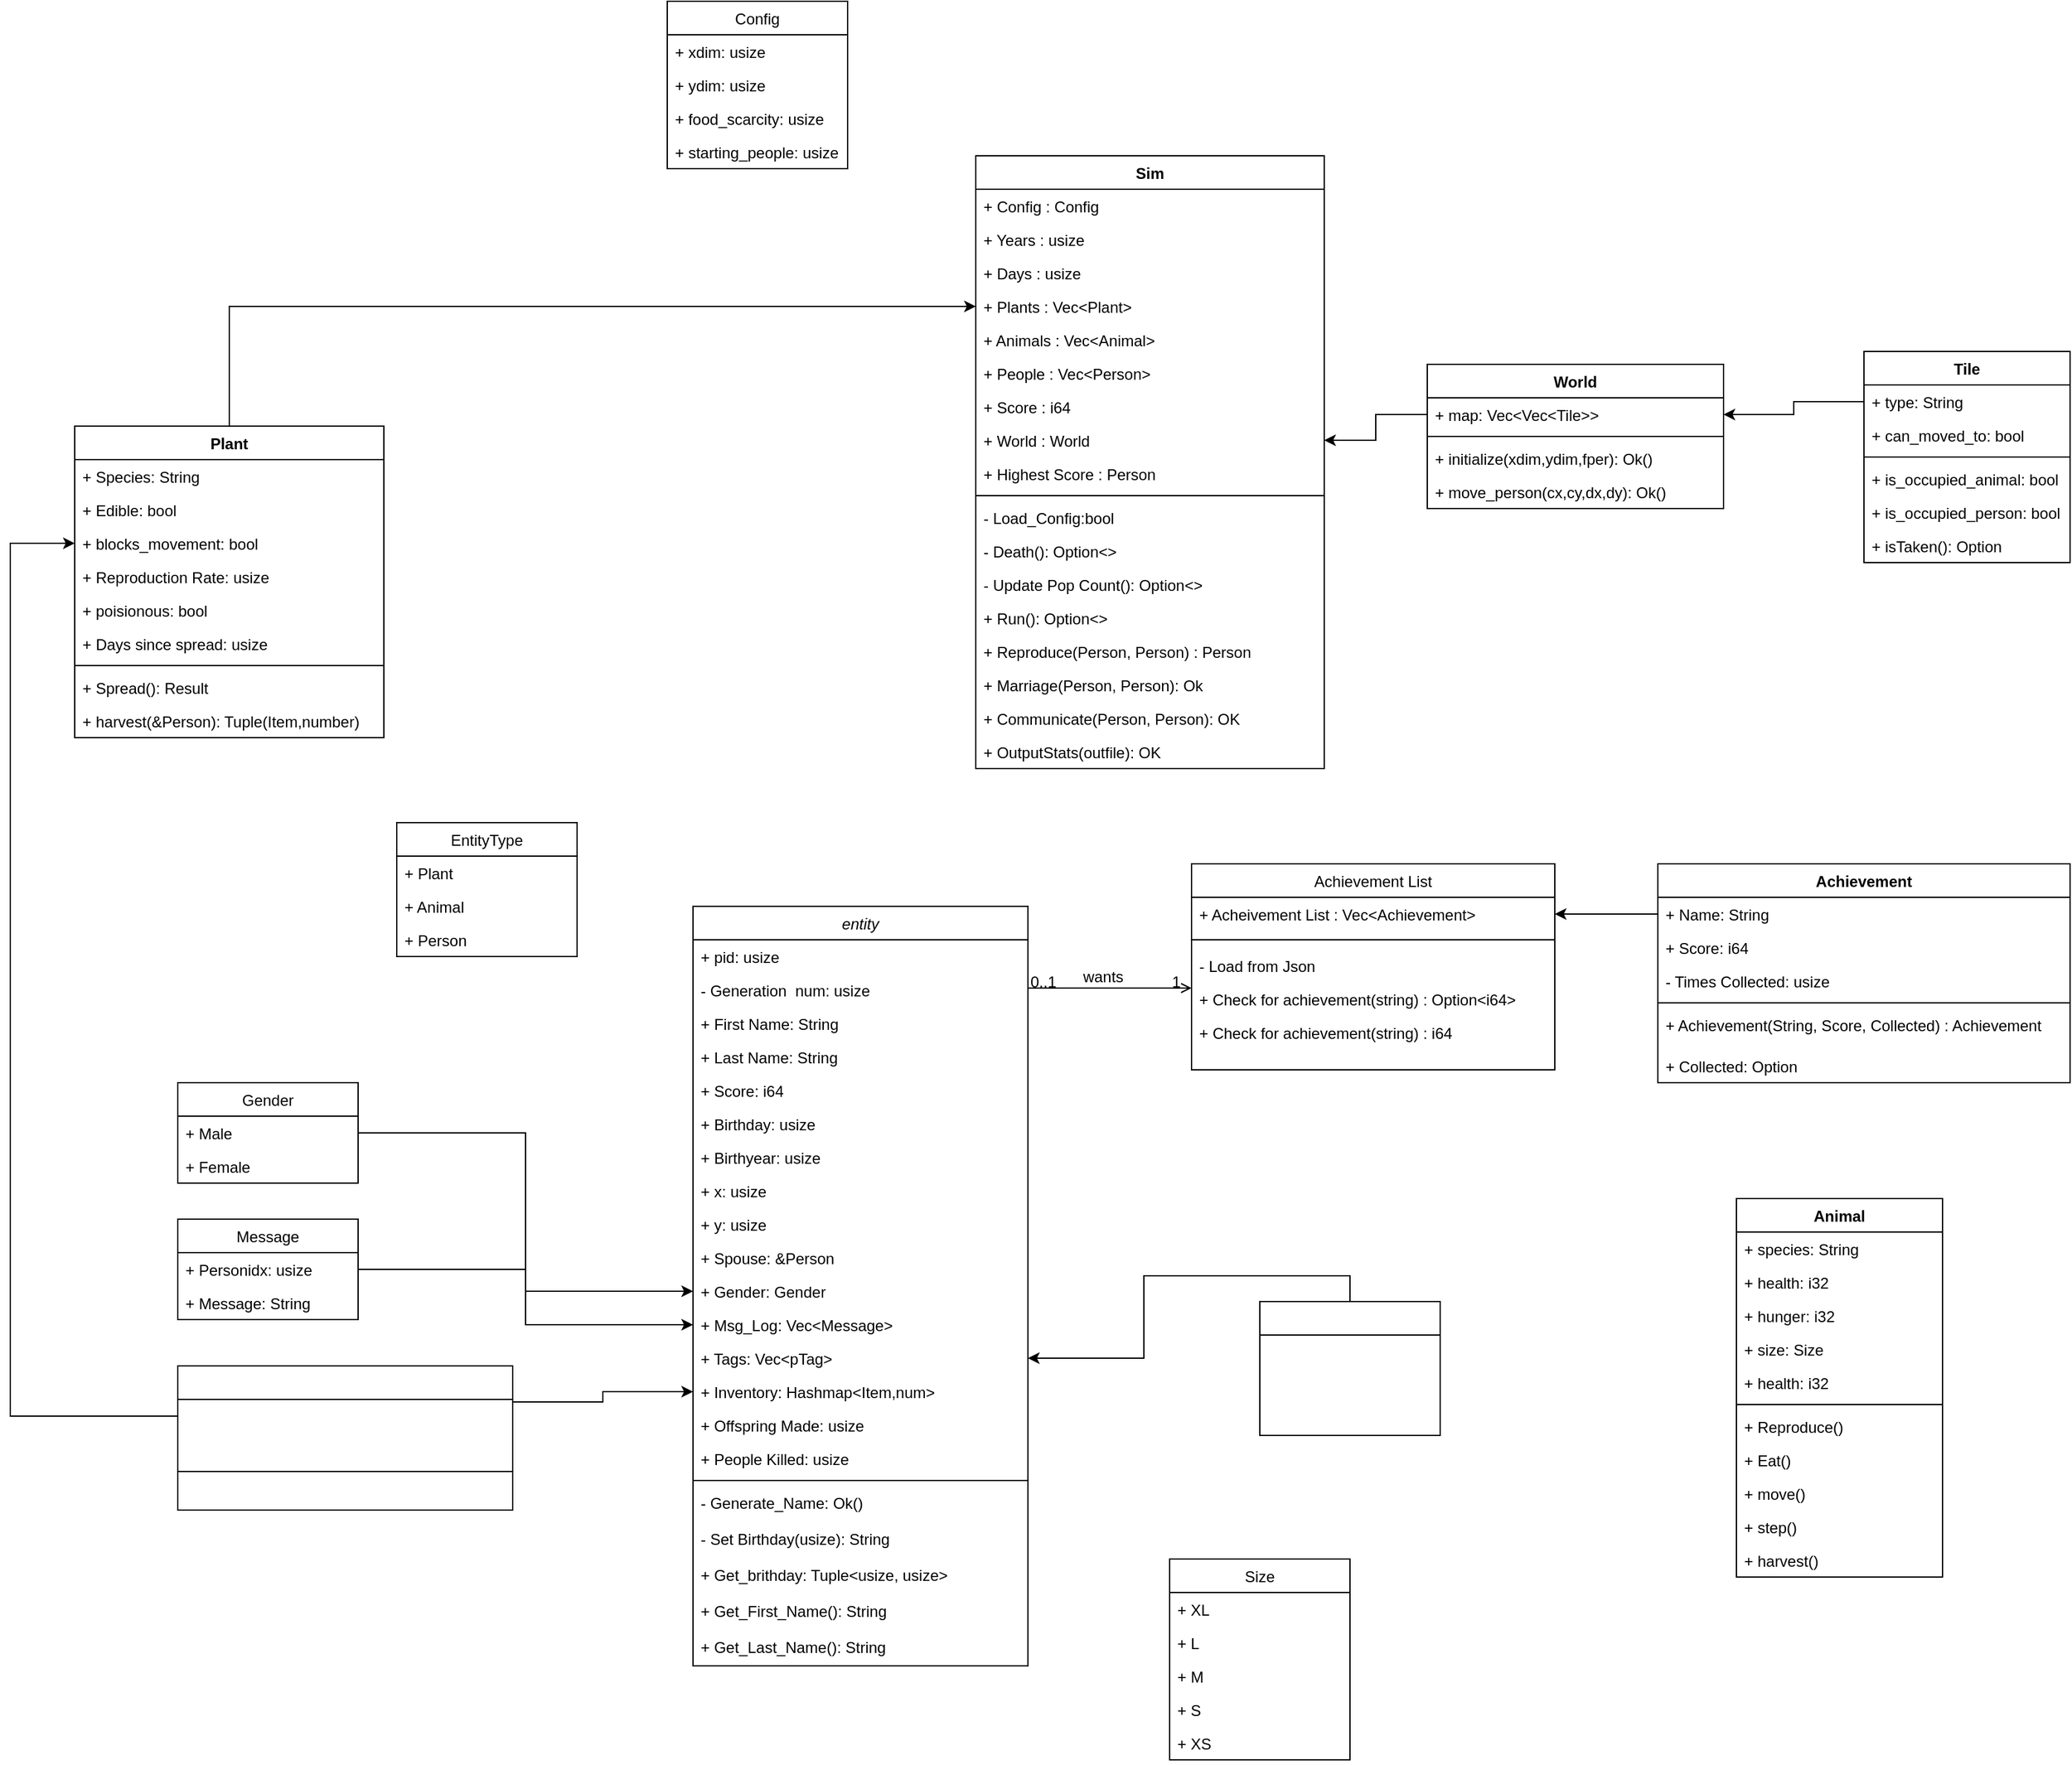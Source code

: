 <mxfile version="16.5.1" type="device" pages="10"><diagram id="C5RBs43oDa-KdzZeNtuy" name="Classes"><mxGraphModel dx="2889" dy="2394" grid="1" gridSize="10" guides="1" tooltips="1" connect="1" arrows="1" fold="1" page="1" pageScale="1" pageWidth="827" pageHeight="1169" math="0" shadow="0"><root><mxCell id="WIyWlLk6GJQsqaUBKTNV-0"/><mxCell id="WIyWlLk6GJQsqaUBKTNV-1" parent="WIyWlLk6GJQsqaUBKTNV-0"/><mxCell id="zkfFHV4jXpPFQw0GAbJ--0" value="entity" style="swimlane;fontStyle=2;align=center;verticalAlign=top;childLayout=stackLayout;horizontal=1;startSize=26;horizontalStack=0;resizeParent=1;resizeLast=0;collapsible=1;marginBottom=0;rounded=0;shadow=0;strokeWidth=1;" parent="WIyWlLk6GJQsqaUBKTNV-1" vertex="1"><mxGeometry x="180" y="153" width="260" height="590" as="geometry"><mxRectangle x="230" y="140" width="160" height="26" as="alternateBounds"/></mxGeometry></mxCell><mxCell id="lO1jTTlKHXToJG3iWUfu-11" value="+ pid: usize" style="text;align=left;verticalAlign=top;spacingLeft=4;spacingRight=4;overflow=hidden;rotatable=0;points=[[0,0.5],[1,0.5]];portConstraint=eastwest;rounded=0;shadow=0;html=0;" parent="zkfFHV4jXpPFQw0GAbJ--0" vertex="1"><mxGeometry y="26" width="260" height="26" as="geometry"/></mxCell><mxCell id="B9x6qg29VrSmZcoj97vU-11" value="- Generation  num: usize" style="text;align=left;verticalAlign=top;spacingLeft=4;spacingRight=4;overflow=hidden;rotatable=0;points=[[0,0.5],[1,0.5]];portConstraint=eastwest;rounded=0;shadow=0;html=0;" parent="zkfFHV4jXpPFQw0GAbJ--0" vertex="1"><mxGeometry y="52" width="260" height="26" as="geometry"/></mxCell><mxCell id="zkfFHV4jXpPFQw0GAbJ--1" value="+ First Name: String" style="text;align=left;verticalAlign=top;spacingLeft=4;spacingRight=4;overflow=hidden;rotatable=0;points=[[0,0.5],[1,0.5]];portConstraint=eastwest;" parent="zkfFHV4jXpPFQw0GAbJ--0" vertex="1"><mxGeometry y="78" width="260" height="26" as="geometry"/></mxCell><mxCell id="zkfFHV4jXpPFQw0GAbJ--2" value="+ Last Name: String" style="text;align=left;verticalAlign=top;spacingLeft=4;spacingRight=4;overflow=hidden;rotatable=0;points=[[0,0.5],[1,0.5]];portConstraint=eastwest;rounded=0;shadow=0;html=0;" parent="zkfFHV4jXpPFQw0GAbJ--0" vertex="1"><mxGeometry y="104" width="260" height="26" as="geometry"/></mxCell><mxCell id="zkfFHV4jXpPFQw0GAbJ--3" value="+ Score: i64" style="text;align=left;verticalAlign=top;spacingLeft=4;spacingRight=4;overflow=hidden;rotatable=0;points=[[0,0.5],[1,0.5]];portConstraint=eastwest;rounded=0;shadow=0;html=0;" parent="zkfFHV4jXpPFQw0GAbJ--0" vertex="1"><mxGeometry y="130" width="260" height="26" as="geometry"/></mxCell><mxCell id="B9x6qg29VrSmZcoj97vU-26" value="+ Birthday: usize" style="text;align=left;verticalAlign=top;spacingLeft=4;spacingRight=4;overflow=hidden;rotatable=0;points=[[0,0.5],[1,0.5]];portConstraint=eastwest;rounded=0;shadow=0;html=0;" parent="zkfFHV4jXpPFQw0GAbJ--0" vertex="1"><mxGeometry y="156" width="260" height="26" as="geometry"/></mxCell><mxCell id="B9x6qg29VrSmZcoj97vU-27" value="+ Birthyear: usize" style="text;align=left;verticalAlign=top;spacingLeft=4;spacingRight=4;overflow=hidden;rotatable=0;points=[[0,0.5],[1,0.5]];portConstraint=eastwest;rounded=0;shadow=0;html=0;" parent="zkfFHV4jXpPFQw0GAbJ--0" vertex="1"><mxGeometry y="182" width="260" height="26" as="geometry"/></mxCell><mxCell id="4H0dBuu5tV5vZmvH8V2F-8" value="+ x: usize" style="text;align=left;verticalAlign=top;spacingLeft=4;spacingRight=4;overflow=hidden;rotatable=0;points=[[0,0.5],[1,0.5]];portConstraint=eastwest;" parent="zkfFHV4jXpPFQw0GAbJ--0" vertex="1"><mxGeometry y="208" width="260" height="26" as="geometry"/></mxCell><mxCell id="4H0dBuu5tV5vZmvH8V2F-9" value="+ y: usize" style="text;align=left;verticalAlign=top;spacingLeft=4;spacingRight=4;overflow=hidden;rotatable=0;points=[[0,0.5],[1,0.5]];portConstraint=eastwest;" parent="zkfFHV4jXpPFQw0GAbJ--0" vertex="1"><mxGeometry y="234" width="260" height="26" as="geometry"/></mxCell><mxCell id="B9x6qg29VrSmZcoj97vU-33" value="+ Spouse: &amp;Person" style="text;align=left;verticalAlign=top;spacingLeft=4;spacingRight=4;overflow=hidden;rotatable=0;points=[[0,0.5],[1,0.5]];portConstraint=eastwest;rounded=0;shadow=0;html=0;" parent="zkfFHV4jXpPFQw0GAbJ--0" vertex="1"><mxGeometry y="260" width="260" height="26" as="geometry"/></mxCell><mxCell id="B9x6qg29VrSmZcoj97vU-42" value="+ Gender: Gender" style="text;strokeColor=none;fillColor=none;align=left;verticalAlign=top;spacingLeft=4;spacingRight=4;overflow=hidden;rotatable=0;points=[[0,0.5],[1,0.5]];portConstraint=eastwest;" parent="zkfFHV4jXpPFQw0GAbJ--0" vertex="1"><mxGeometry y="286" width="260" height="26" as="geometry"/></mxCell><mxCell id="imCDhhFIm7qoO2-DQUmg-0" value="+ Msg_Log: Vec&lt;Message&gt;" style="text;strokeColor=none;fillColor=none;align=left;verticalAlign=top;spacingLeft=4;spacingRight=4;overflow=hidden;rotatable=0;points=[[0,0.5],[1,0.5]];portConstraint=eastwest;" parent="zkfFHV4jXpPFQw0GAbJ--0" vertex="1"><mxGeometry y="312" width="260" height="26" as="geometry"/></mxCell><mxCell id="eu68-THiSZPoN81XYjgA-4" value="+ Tags: Vec&lt;pTag&gt;" style="text;strokeColor=none;fillColor=none;align=left;verticalAlign=top;spacingLeft=4;spacingRight=4;overflow=hidden;rotatable=0;points=[[0,0.5],[1,0.5]];portConstraint=eastwest;" parent="zkfFHV4jXpPFQw0GAbJ--0" vertex="1"><mxGeometry y="338" width="260" height="26" as="geometry"/></mxCell><mxCell id="lO1jTTlKHXToJG3iWUfu-8" value="+ Inventory: Hashmap&lt;Item,num&gt;" style="text;strokeColor=none;fillColor=none;align=left;verticalAlign=top;spacingLeft=4;spacingRight=4;overflow=hidden;rotatable=0;points=[[0,0.5],[1,0.5]];portConstraint=eastwest;" parent="zkfFHV4jXpPFQw0GAbJ--0" vertex="1"><mxGeometry y="364" width="260" height="26" as="geometry"/></mxCell><mxCell id="w4_vxK_BvMbKeM4zjPSG-0" value="+ Offspring Made: usize" style="text;strokeColor=none;fillColor=none;align=left;verticalAlign=top;spacingLeft=4;spacingRight=4;overflow=hidden;rotatable=0;points=[[0,0.5],[1,0.5]];portConstraint=eastwest;" parent="zkfFHV4jXpPFQw0GAbJ--0" vertex="1"><mxGeometry y="390" width="260" height="26" as="geometry"/></mxCell><mxCell id="w4_vxK_BvMbKeM4zjPSG-1" value="+ People Killed: usize" style="text;strokeColor=none;fillColor=none;align=left;verticalAlign=top;spacingLeft=4;spacingRight=4;overflow=hidden;rotatable=0;points=[[0,0.5],[1,0.5]];portConstraint=eastwest;" parent="zkfFHV4jXpPFQw0GAbJ--0" vertex="1"><mxGeometry y="416" width="260" height="26" as="geometry"/></mxCell><mxCell id="zkfFHV4jXpPFQw0GAbJ--4" value="" style="line;html=1;strokeWidth=1;align=left;verticalAlign=middle;spacingTop=-1;spacingLeft=3;spacingRight=3;rotatable=0;labelPosition=right;points=[];portConstraint=eastwest;" parent="zkfFHV4jXpPFQw0GAbJ--0" vertex="1"><mxGeometry y="442" width="260" height="8" as="geometry"/></mxCell><mxCell id="NzAm6m7w5a66NoYpk-Mf-2" value="- Generate_Name: Ok()" style="text;align=left;verticalAlign=top;spacingLeft=4;spacingRight=4;overflow=hidden;rotatable=0;points=[[0,0.5],[1,0.5]];portConstraint=eastwest;" parent="zkfFHV4jXpPFQw0GAbJ--0" vertex="1"><mxGeometry y="450" width="260" height="28" as="geometry"/></mxCell><mxCell id="NzAm6m7w5a66NoYpk-Mf-3" value="- Set Birthday(usize): String" style="text;align=left;verticalAlign=top;spacingLeft=4;spacingRight=4;overflow=hidden;rotatable=0;points=[[0,0.5],[1,0.5]];portConstraint=eastwest;" parent="zkfFHV4jXpPFQw0GAbJ--0" vertex="1"><mxGeometry y="478" width="260" height="28" as="geometry"/></mxCell><mxCell id="NzAm6m7w5a66NoYpk-Mf-4" value="+ Get_brithday: Tuple&lt;usize, usize&gt;" style="text;align=left;verticalAlign=top;spacingLeft=4;spacingRight=4;overflow=hidden;rotatable=0;points=[[0,0.5],[1,0.5]];portConstraint=eastwest;" parent="zkfFHV4jXpPFQw0GAbJ--0" vertex="1"><mxGeometry y="506" width="260" height="28" as="geometry"/></mxCell><mxCell id="zkfFHV4jXpPFQw0GAbJ--5" value="+ Get_First_Name(): String" style="text;align=left;verticalAlign=top;spacingLeft=4;spacingRight=4;overflow=hidden;rotatable=0;points=[[0,0.5],[1,0.5]];portConstraint=eastwest;" parent="zkfFHV4jXpPFQw0GAbJ--0" vertex="1"><mxGeometry y="534" width="260" height="28" as="geometry"/></mxCell><mxCell id="B9x6qg29VrSmZcoj97vU-28" value="+ Get_Last_Name(): String" style="text;align=left;verticalAlign=top;spacingLeft=4;spacingRight=4;overflow=hidden;rotatable=0;points=[[0,0.5],[1,0.5]];portConstraint=eastwest;" parent="zkfFHV4jXpPFQw0GAbJ--0" vertex="1"><mxGeometry y="562" width="260" height="28" as="geometry"/></mxCell><mxCell id="zkfFHV4jXpPFQw0GAbJ--17" value="Achievement List" style="swimlane;fontStyle=0;align=center;verticalAlign=top;childLayout=stackLayout;horizontal=1;startSize=26;horizontalStack=0;resizeParent=1;resizeLast=0;collapsible=1;marginBottom=0;rounded=0;shadow=0;strokeWidth=1;" parent="WIyWlLk6GJQsqaUBKTNV-1" vertex="1"><mxGeometry x="567" y="120" width="282" height="160" as="geometry"><mxRectangle x="550" y="140" width="160" height="26" as="alternateBounds"/></mxGeometry></mxCell><mxCell id="zkfFHV4jXpPFQw0GAbJ--18" value="+ Acheivement List : Vec&lt;Achievement&gt;" style="text;align=left;verticalAlign=top;spacingLeft=4;spacingRight=4;overflow=hidden;rotatable=0;points=[[0,0.5],[1,0.5]];portConstraint=eastwest;" parent="zkfFHV4jXpPFQw0GAbJ--17" vertex="1"><mxGeometry y="26" width="282" height="26" as="geometry"/></mxCell><mxCell id="zkfFHV4jXpPFQw0GAbJ--23" value="" style="line;html=1;strokeWidth=1;align=left;verticalAlign=middle;spacingTop=-1;spacingLeft=3;spacingRight=3;rotatable=0;labelPosition=right;points=[];portConstraint=eastwest;" parent="zkfFHV4jXpPFQw0GAbJ--17" vertex="1"><mxGeometry y="52" width="282" height="14" as="geometry"/></mxCell><mxCell id="zkfFHV4jXpPFQw0GAbJ--24" value="- Load from Json" style="text;align=left;verticalAlign=top;spacingLeft=4;spacingRight=4;overflow=hidden;rotatable=0;points=[[0,0.5],[1,0.5]];portConstraint=eastwest;" parent="zkfFHV4jXpPFQw0GAbJ--17" vertex="1"><mxGeometry y="66" width="282" height="26" as="geometry"/></mxCell><mxCell id="zkfFHV4jXpPFQw0GAbJ--25" value="+ Check for achievement(string) : Option&lt;i64&gt;&#10;  " style="text;align=left;verticalAlign=top;spacingLeft=4;spacingRight=4;overflow=hidden;rotatable=0;points=[[0,0.5],[1,0.5]];portConstraint=eastwest;" parent="zkfFHV4jXpPFQw0GAbJ--17" vertex="1"><mxGeometry y="92" width="282" height="26" as="geometry"/></mxCell><mxCell id="B9x6qg29VrSmZcoj97vU-1" value="+ Check for achievement(string) : i64  " style="text;align=left;verticalAlign=top;spacingLeft=4;spacingRight=4;overflow=hidden;rotatable=0;points=[[0,0.5],[1,0.5]];portConstraint=eastwest;" parent="zkfFHV4jXpPFQw0GAbJ--17" vertex="1"><mxGeometry y="118" width="282" height="26" as="geometry"/></mxCell><mxCell id="zkfFHV4jXpPFQw0GAbJ--26" value="" style="endArrow=open;shadow=0;strokeWidth=1;rounded=0;endFill=1;edgeStyle=elbowEdgeStyle;elbow=vertical;" parent="WIyWlLk6GJQsqaUBKTNV-1" source="zkfFHV4jXpPFQw0GAbJ--0" target="zkfFHV4jXpPFQw0GAbJ--17" edge="1"><mxGeometry x="0.5" y="41" relative="1" as="geometry"><mxPoint x="380" y="192" as="sourcePoint"/><mxPoint x="540" y="192" as="targetPoint"/><mxPoint x="-40" y="32" as="offset"/></mxGeometry></mxCell><mxCell id="zkfFHV4jXpPFQw0GAbJ--27" value="0..1" style="resizable=0;align=left;verticalAlign=bottom;labelBackgroundColor=none;fontSize=12;" parent="zkfFHV4jXpPFQw0GAbJ--26" connectable="0" vertex="1"><mxGeometry x="-1" relative="1" as="geometry"><mxPoint y="4" as="offset"/></mxGeometry></mxCell><mxCell id="zkfFHV4jXpPFQw0GAbJ--28" value="1" style="resizable=0;align=right;verticalAlign=bottom;labelBackgroundColor=none;fontSize=12;" parent="zkfFHV4jXpPFQw0GAbJ--26" connectable="0" vertex="1"><mxGeometry x="1" relative="1" as="geometry"><mxPoint x="-7" y="4" as="offset"/></mxGeometry></mxCell><mxCell id="zkfFHV4jXpPFQw0GAbJ--29" value="wants&lt;br&gt;" style="text;html=1;resizable=0;points=[];;align=center;verticalAlign=middle;labelBackgroundColor=none;rounded=0;shadow=0;strokeWidth=1;fontSize=12;" parent="zkfFHV4jXpPFQw0GAbJ--26" vertex="1" connectable="0"><mxGeometry x="0.5" y="49" relative="1" as="geometry"><mxPoint x="-38" y="40" as="offset"/></mxGeometry></mxCell><mxCell id="B9x6qg29VrSmZcoj97vU-2" value="Achievement" style="swimlane;fontStyle=1;align=center;verticalAlign=top;childLayout=stackLayout;horizontal=1;startSize=26;horizontalStack=0;resizeParent=1;resizeParentMax=0;resizeLast=0;collapsible=1;marginBottom=0;" parent="WIyWlLk6GJQsqaUBKTNV-1" vertex="1"><mxGeometry x="929" y="120" width="320" height="170" as="geometry"><mxRectangle x="840" y="150" width="110" height="26" as="alternateBounds"/></mxGeometry></mxCell><mxCell id="B9x6qg29VrSmZcoj97vU-3" value="+ Name: String" style="text;strokeColor=none;fillColor=none;align=left;verticalAlign=top;spacingLeft=4;spacingRight=4;overflow=hidden;rotatable=0;points=[[0,0.5],[1,0.5]];portConstraint=eastwest;" parent="B9x6qg29VrSmZcoj97vU-2" vertex="1"><mxGeometry y="26" width="320" height="26" as="geometry"/></mxCell><mxCell id="B9x6qg29VrSmZcoj97vU-6" value="+ Score: i64" style="text;strokeColor=none;fillColor=none;align=left;verticalAlign=top;spacingLeft=4;spacingRight=4;overflow=hidden;rotatable=0;points=[[0,0.5],[1,0.5]];portConstraint=eastwest;" parent="B9x6qg29VrSmZcoj97vU-2" vertex="1"><mxGeometry y="52" width="320" height="26" as="geometry"/></mxCell><mxCell id="B9x6qg29VrSmZcoj97vU-7" value="- Times Collected: usize" style="text;strokeColor=none;fillColor=none;align=left;verticalAlign=top;spacingLeft=4;spacingRight=4;overflow=hidden;rotatable=0;points=[[0,0.5],[1,0.5]];portConstraint=eastwest;" parent="B9x6qg29VrSmZcoj97vU-2" vertex="1"><mxGeometry y="78" width="320" height="26" as="geometry"/></mxCell><mxCell id="B9x6qg29VrSmZcoj97vU-4" value="" style="line;strokeWidth=1;fillColor=none;align=left;verticalAlign=middle;spacingTop=-1;spacingLeft=3;spacingRight=3;rotatable=0;labelPosition=right;points=[];portConstraint=eastwest;" parent="B9x6qg29VrSmZcoj97vU-2" vertex="1"><mxGeometry y="104" width="320" height="8" as="geometry"/></mxCell><mxCell id="B9x6qg29VrSmZcoj97vU-5" value="+ Achievement(String, Score, Collected) : Achievement" style="text;strokeColor=none;fillColor=none;align=left;verticalAlign=top;spacingLeft=4;spacingRight=4;overflow=hidden;rotatable=0;points=[[0,0.5],[1,0.5]];portConstraint=eastwest;" parent="B9x6qg29VrSmZcoj97vU-2" vertex="1"><mxGeometry y="112" width="320" height="32" as="geometry"/></mxCell><mxCell id="B9x6qg29VrSmZcoj97vU-10" value="+ Collected: Option" style="text;strokeColor=none;fillColor=none;align=left;verticalAlign=top;spacingLeft=4;spacingRight=4;overflow=hidden;rotatable=0;points=[[0,0.5],[1,0.5]];portConstraint=eastwest;" parent="B9x6qg29VrSmZcoj97vU-2" vertex="1"><mxGeometry y="144" width="320" height="26" as="geometry"/></mxCell><mxCell id="B9x6qg29VrSmZcoj97vU-12" value="Sim" style="swimlane;fontStyle=1;align=center;verticalAlign=top;childLayout=stackLayout;horizontal=1;startSize=26;horizontalStack=0;resizeParent=1;resizeParentMax=0;resizeLast=0;collapsible=1;marginBottom=0;" parent="WIyWlLk6GJQsqaUBKTNV-1" vertex="1"><mxGeometry x="399.5" y="-430" width="270.5" height="476" as="geometry"/></mxCell><mxCell id="mVzV3HaPB4dMUETYbzN--7" value="+ Config : Config" style="text;strokeColor=none;fillColor=none;align=left;verticalAlign=top;spacingLeft=4;spacingRight=4;overflow=hidden;rotatable=0;points=[[0,0.5],[1,0.5]];portConstraint=eastwest;" parent="B9x6qg29VrSmZcoj97vU-12" vertex="1"><mxGeometry y="26" width="270.5" height="26" as="geometry"/></mxCell><mxCell id="B9x6qg29VrSmZcoj97vU-13" value="+ Years : usize" style="text;strokeColor=none;fillColor=none;align=left;verticalAlign=top;spacingLeft=4;spacingRight=4;overflow=hidden;rotatable=0;points=[[0,0.5],[1,0.5]];portConstraint=eastwest;" parent="B9x6qg29VrSmZcoj97vU-12" vertex="1"><mxGeometry y="52" width="270.5" height="26" as="geometry"/></mxCell><mxCell id="B9x6qg29VrSmZcoj97vU-18" value="+ Days : usize&#10;&#10;" style="text;align=left;verticalAlign=top;spacingLeft=4;spacingRight=4;overflow=hidden;rotatable=0;points=[[0,0.5],[1,0.5]];portConstraint=eastwest;rounded=0;shadow=0;html=0;" parent="B9x6qg29VrSmZcoj97vU-12" vertex="1"><mxGeometry y="78" width="270.5" height="26" as="geometry"/></mxCell><mxCell id="hnREJMREGxshGK9TdRje-11" value="+ Plants : Vec&lt;Plant&gt;" style="text;align=left;verticalAlign=top;spacingLeft=4;spacingRight=4;overflow=hidden;rotatable=0;points=[[0,0.5],[1,0.5]];portConstraint=eastwest;rounded=0;shadow=0;html=0;" parent="B9x6qg29VrSmZcoj97vU-12" vertex="1"><mxGeometry y="104" width="270.5" height="26" as="geometry"/></mxCell><mxCell id="hnREJMREGxshGK9TdRje-12" value="+ Animals : Vec&lt;Animal&gt;" style="text;align=left;verticalAlign=top;spacingLeft=4;spacingRight=4;overflow=hidden;rotatable=0;points=[[0,0.5],[1,0.5]];portConstraint=eastwest;rounded=0;shadow=0;html=0;" parent="B9x6qg29VrSmZcoj97vU-12" vertex="1"><mxGeometry y="130" width="270.5" height="26" as="geometry"/></mxCell><mxCell id="B9x6qg29VrSmZcoj97vU-24" value="+ People : Vec&lt;Person&gt;" style="text;align=left;verticalAlign=top;spacingLeft=4;spacingRight=4;overflow=hidden;rotatable=0;points=[[0,0.5],[1,0.5]];portConstraint=eastwest;rounded=0;shadow=0;html=0;" parent="B9x6qg29VrSmZcoj97vU-12" vertex="1"><mxGeometry y="156" width="270.5" height="26" as="geometry"/></mxCell><mxCell id="B9x6qg29VrSmZcoj97vU-25" value="+ Score : i64" style="text;align=left;verticalAlign=top;spacingLeft=4;spacingRight=4;overflow=hidden;rotatable=0;points=[[0,0.5],[1,0.5]];portConstraint=eastwest;rounded=0;shadow=0;html=0;" parent="B9x6qg29VrSmZcoj97vU-12" vertex="1"><mxGeometry y="182" width="270.5" height="26" as="geometry"/></mxCell><mxCell id="hhVYq4g0NmVkpreXHSz7-0" value="+ World : World" style="text;align=left;verticalAlign=top;spacingLeft=4;spacingRight=4;overflow=hidden;rotatable=0;points=[[0,0.5],[1,0.5]];portConstraint=eastwest;rounded=0;shadow=0;html=0;" parent="B9x6qg29VrSmZcoj97vU-12" vertex="1"><mxGeometry y="208" width="270.5" height="26" as="geometry"/></mxCell><mxCell id="4H0dBuu5tV5vZmvH8V2F-5" value="+ Highest Score : Person" style="text;align=left;verticalAlign=top;spacingLeft=4;spacingRight=4;overflow=hidden;rotatable=0;points=[[0,0.5],[1,0.5]];portConstraint=eastwest;rounded=0;shadow=0;html=0;" parent="B9x6qg29VrSmZcoj97vU-12" vertex="1"><mxGeometry y="234" width="270.5" height="26" as="geometry"/></mxCell><mxCell id="B9x6qg29VrSmZcoj97vU-14" value="" style="line;strokeWidth=1;fillColor=none;align=left;verticalAlign=middle;spacingTop=-1;spacingLeft=3;spacingRight=3;rotatable=0;labelPosition=right;points=[];portConstraint=eastwest;" parent="B9x6qg29VrSmZcoj97vU-12" vertex="1"><mxGeometry y="260" width="270.5" height="8" as="geometry"/></mxCell><mxCell id="mVzV3HaPB4dMUETYbzN--5" value="- Load_Config:bool" style="text;strokeColor=none;fillColor=none;align=left;verticalAlign=top;spacingLeft=4;spacingRight=4;overflow=hidden;rotatable=0;points=[[0,0.5],[1,0.5]];portConstraint=eastwest;" parent="B9x6qg29VrSmZcoj97vU-12" vertex="1"><mxGeometry y="268" width="270.5" height="26" as="geometry"/></mxCell><mxCell id="4H0dBuu5tV5vZmvH8V2F-6" value="- Death(): Option&lt;&gt;" style="text;strokeColor=none;fillColor=none;align=left;verticalAlign=top;spacingLeft=4;spacingRight=4;overflow=hidden;rotatable=0;points=[[0,0.5],[1,0.5]];portConstraint=eastwest;" parent="B9x6qg29VrSmZcoj97vU-12" vertex="1"><mxGeometry y="294" width="270.5" height="26" as="geometry"/></mxCell><mxCell id="4H0dBuu5tV5vZmvH8V2F-7" value="- Update Pop Count(): Option&lt;&gt;" style="text;strokeColor=none;fillColor=none;align=left;verticalAlign=top;spacingLeft=4;spacingRight=4;overflow=hidden;rotatable=0;points=[[0,0.5],[1,0.5]];portConstraint=eastwest;" parent="B9x6qg29VrSmZcoj97vU-12" vertex="1"><mxGeometry y="320" width="270.5" height="26" as="geometry"/></mxCell><mxCell id="B9x6qg29VrSmZcoj97vU-15" value="+ Run(): Option&lt;&gt;" style="text;strokeColor=none;fillColor=none;align=left;verticalAlign=top;spacingLeft=4;spacingRight=4;overflow=hidden;rotatable=0;points=[[0,0.5],[1,0.5]];portConstraint=eastwest;" parent="B9x6qg29VrSmZcoj97vU-12" vertex="1"><mxGeometry y="346" width="270.5" height="26" as="geometry"/></mxCell><mxCell id="B9x6qg29VrSmZcoj97vU-19" value="+ Reproduce(Person, Person) : Person" style="text;align=left;verticalAlign=top;spacingLeft=4;spacingRight=4;overflow=hidden;rotatable=0;points=[[0,0.5],[1,0.5]];portConstraint=eastwest;rounded=0;shadow=0;html=0;" parent="B9x6qg29VrSmZcoj97vU-12" vertex="1"><mxGeometry y="372" width="270.5" height="26" as="geometry"/></mxCell><mxCell id="B9x6qg29VrSmZcoj97vU-44" value="+ Marriage(Person, Person): Ok" style="text;strokeColor=none;fillColor=none;align=left;verticalAlign=top;spacingLeft=4;spacingRight=4;overflow=hidden;rotatable=0;points=[[0,0.5],[1,0.5]];portConstraint=eastwest;" parent="B9x6qg29VrSmZcoj97vU-12" vertex="1"><mxGeometry y="398" width="270.5" height="26" as="geometry"/></mxCell><mxCell id="B9x6qg29VrSmZcoj97vU-47" value="+ Communicate(Person, Person): OK" style="text;strokeColor=none;fillColor=none;align=left;verticalAlign=top;spacingLeft=4;spacingRight=4;overflow=hidden;rotatable=0;points=[[0,0.5],[1,0.5]];portConstraint=eastwest;" parent="B9x6qg29VrSmZcoj97vU-12" vertex="1"><mxGeometry y="424" width="270.5" height="26" as="geometry"/></mxCell><mxCell id="4H0dBuu5tV5vZmvH8V2F-4" value="+ OutputStats(outfile): OK" style="text;strokeColor=none;fillColor=none;align=left;verticalAlign=top;spacingLeft=4;spacingRight=4;overflow=hidden;rotatable=0;points=[[0,0.5],[1,0.5]];portConstraint=eastwest;" parent="B9x6qg29VrSmZcoj97vU-12" vertex="1"><mxGeometry y="450" width="270.5" height="26" as="geometry"/></mxCell><mxCell id="B9x6qg29VrSmZcoj97vU-38" value="Gender" style="swimlane;fontStyle=0;childLayout=stackLayout;horizontal=1;startSize=26;fillColor=none;horizontalStack=0;resizeParent=1;resizeParentMax=0;resizeLast=0;collapsible=1;marginBottom=0;" parent="WIyWlLk6GJQsqaUBKTNV-1" vertex="1"><mxGeometry x="-220" y="290" width="140" height="78" as="geometry"/></mxCell><mxCell id="B9x6qg29VrSmZcoj97vU-39" value="+ Male" style="text;strokeColor=none;fillColor=none;align=left;verticalAlign=top;spacingLeft=4;spacingRight=4;overflow=hidden;rotatable=0;points=[[0,0.5],[1,0.5]];portConstraint=eastwest;" parent="B9x6qg29VrSmZcoj97vU-38" vertex="1"><mxGeometry y="26" width="140" height="26" as="geometry"/></mxCell><mxCell id="B9x6qg29VrSmZcoj97vU-40" value="+ Female" style="text;strokeColor=none;fillColor=none;align=left;verticalAlign=top;spacingLeft=4;spacingRight=4;overflow=hidden;rotatable=0;points=[[0,0.5],[1,0.5]];portConstraint=eastwest;" parent="B9x6qg29VrSmZcoj97vU-38" vertex="1"><mxGeometry y="52" width="140" height="26" as="geometry"/></mxCell><mxCell id="B9x6qg29VrSmZcoj97vU-43" style="edgeStyle=orthogonalEdgeStyle;rounded=0;orthogonalLoop=1;jettySize=auto;html=1;exitX=1;exitY=0.5;exitDx=0;exitDy=0;entryX=0;entryY=0.5;entryDx=0;entryDy=0;" parent="WIyWlLk6GJQsqaUBKTNV-1" source="B9x6qg29VrSmZcoj97vU-39" target="B9x6qg29VrSmZcoj97vU-42" edge="1"><mxGeometry relative="1" as="geometry"/></mxCell><mxCell id="NzAm6m7w5a66NoYpk-Mf-1" style="edgeStyle=orthogonalEdgeStyle;rounded=0;orthogonalLoop=1;jettySize=auto;html=1;exitX=1;exitY=0.5;exitDx=0;exitDy=0;entryX=0;entryY=0.5;entryDx=0;entryDy=0;" parent="WIyWlLk6GJQsqaUBKTNV-1" source="B9x6qg29VrSmZcoj97vU-49" target="imCDhhFIm7qoO2-DQUmg-0" edge="1"><mxGeometry relative="1" as="geometry"/></mxCell><mxCell id="B9x6qg29VrSmZcoj97vU-49" value="Message" style="swimlane;fontStyle=0;childLayout=stackLayout;horizontal=1;startSize=26;fillColor=none;horizontalStack=0;resizeParent=1;resizeParentMax=0;resizeLast=0;collapsible=1;marginBottom=0;" parent="WIyWlLk6GJQsqaUBKTNV-1" vertex="1"><mxGeometry x="-220" y="396" width="140" height="78" as="geometry"/></mxCell><mxCell id="B9x6qg29VrSmZcoj97vU-50" value="+ Personidx: usize" style="text;strokeColor=none;fillColor=none;align=left;verticalAlign=top;spacingLeft=4;spacingRight=4;overflow=hidden;rotatable=0;points=[[0,0.5],[1,0.5]];portConstraint=eastwest;" parent="B9x6qg29VrSmZcoj97vU-49" vertex="1"><mxGeometry y="26" width="140" height="26" as="geometry"/></mxCell><mxCell id="B9x6qg29VrSmZcoj97vU-51" value="+ Message: String" style="text;strokeColor=none;fillColor=none;align=left;verticalAlign=top;spacingLeft=4;spacingRight=4;overflow=hidden;rotatable=0;points=[[0,0.5],[1,0.5]];portConstraint=eastwest;" parent="B9x6qg29VrSmZcoj97vU-49" vertex="1"><mxGeometry y="52" width="140" height="26" as="geometry"/></mxCell><mxCell id="hhVYq4g0NmVkpreXHSz7-1" value="World" style="swimlane;fontStyle=1;align=center;verticalAlign=top;childLayout=stackLayout;horizontal=1;startSize=26;horizontalStack=0;resizeParent=1;resizeParentMax=0;resizeLast=0;collapsible=1;marginBottom=0;" parent="WIyWlLk6GJQsqaUBKTNV-1" vertex="1"><mxGeometry x="750" y="-268" width="230" height="112" as="geometry"/></mxCell><mxCell id="hhVYq4g0NmVkpreXHSz7-2" value="+ map: Vec&lt;Vec&lt;Tile&gt;&gt;" style="text;strokeColor=none;fillColor=none;align=left;verticalAlign=top;spacingLeft=4;spacingRight=4;overflow=hidden;rotatable=0;points=[[0,0.5],[1,0.5]];portConstraint=eastwest;" parent="hhVYq4g0NmVkpreXHSz7-1" vertex="1"><mxGeometry y="26" width="230" height="26" as="geometry"/></mxCell><mxCell id="hhVYq4g0NmVkpreXHSz7-3" value="" style="line;strokeWidth=1;fillColor=none;align=left;verticalAlign=middle;spacingTop=-1;spacingLeft=3;spacingRight=3;rotatable=0;labelPosition=right;points=[];portConstraint=eastwest;" parent="hhVYq4g0NmVkpreXHSz7-1" vertex="1"><mxGeometry y="52" width="230" height="8" as="geometry"/></mxCell><mxCell id="hhVYq4g0NmVkpreXHSz7-4" value="+ initialize(xdim,ydim,fper): Ok()" style="text;strokeColor=none;fillColor=none;align=left;verticalAlign=top;spacingLeft=4;spacingRight=4;overflow=hidden;rotatable=0;points=[[0,0.5],[1,0.5]];portConstraint=eastwest;" parent="hhVYq4g0NmVkpreXHSz7-1" vertex="1"><mxGeometry y="60" width="230" height="26" as="geometry"/></mxCell><mxCell id="4H0dBuu5tV5vZmvH8V2F-1" value="+ move_person(cx,cy,dx,dy): Ok()" style="text;strokeColor=none;fillColor=none;align=left;verticalAlign=top;spacingLeft=4;spacingRight=4;overflow=hidden;rotatable=0;points=[[0,0.5],[1,0.5]];portConstraint=eastwest;" parent="hhVYq4g0NmVkpreXHSz7-1" vertex="1"><mxGeometry y="86" width="230" height="26" as="geometry"/></mxCell><mxCell id="hhVYq4g0NmVkpreXHSz7-5" value="Tile" style="swimlane;fontStyle=1;align=center;verticalAlign=top;childLayout=stackLayout;horizontal=1;startSize=26;horizontalStack=0;resizeParent=1;resizeParentMax=0;resizeLast=0;collapsible=1;marginBottom=0;" parent="WIyWlLk6GJQsqaUBKTNV-1" vertex="1"><mxGeometry x="1089" y="-278" width="160" height="164" as="geometry"/></mxCell><mxCell id="hhVYq4g0NmVkpreXHSz7-10" value="+ type: String" style="text;strokeColor=none;fillColor=none;align=left;verticalAlign=top;spacingLeft=4;spacingRight=4;overflow=hidden;rotatable=0;points=[[0,0.5],[1,0.5]];portConstraint=eastwest;" parent="hhVYq4g0NmVkpreXHSz7-5" vertex="1"><mxGeometry y="26" width="160" height="26" as="geometry"/></mxCell><mxCell id="hnREJMREGxshGK9TdRje-20" value="+ can_moved_to: bool" style="text;strokeColor=none;fillColor=none;align=left;verticalAlign=top;spacingLeft=4;spacingRight=4;overflow=hidden;rotatable=0;points=[[0,0.5],[1,0.5]];portConstraint=eastwest;" parent="hhVYq4g0NmVkpreXHSz7-5" vertex="1"><mxGeometry y="52" width="160" height="26" as="geometry"/></mxCell><mxCell id="hhVYq4g0NmVkpreXHSz7-7" value="" style="line;strokeWidth=1;fillColor=none;align=left;verticalAlign=middle;spacingTop=-1;spacingLeft=3;spacingRight=3;rotatable=0;labelPosition=right;points=[];portConstraint=eastwest;" parent="hhVYq4g0NmVkpreXHSz7-5" vertex="1"><mxGeometry y="78" width="160" height="8" as="geometry"/></mxCell><mxCell id="hnREJMREGxshGK9TdRje-9" value="+ is_occupied_animal: bool" style="text;strokeColor=none;fillColor=none;align=left;verticalAlign=top;spacingLeft=4;spacingRight=4;overflow=hidden;rotatable=0;points=[[0,0.5],[1,0.5]];portConstraint=eastwest;" parent="hhVYq4g0NmVkpreXHSz7-5" vertex="1"><mxGeometry y="86" width="160" height="26" as="geometry"/></mxCell><mxCell id="hnREJMREGxshGK9TdRje-10" value="+ is_occupied_person: bool" style="text;strokeColor=none;fillColor=none;align=left;verticalAlign=top;spacingLeft=4;spacingRight=4;overflow=hidden;rotatable=0;points=[[0,0.5],[1,0.5]];portConstraint=eastwest;" parent="hhVYq4g0NmVkpreXHSz7-5" vertex="1"><mxGeometry y="112" width="160" height="26" as="geometry"/></mxCell><mxCell id="hhVYq4g0NmVkpreXHSz7-8" value="+ isTaken(): Option" style="text;strokeColor=none;fillColor=none;align=left;verticalAlign=top;spacingLeft=4;spacingRight=4;overflow=hidden;rotatable=0;points=[[0,0.5],[1,0.5]];portConstraint=eastwest;" parent="hhVYq4g0NmVkpreXHSz7-5" vertex="1"><mxGeometry y="138" width="160" height="26" as="geometry"/></mxCell><mxCell id="4H0dBuu5tV5vZmvH8V2F-0" style="edgeStyle=orthogonalEdgeStyle;rounded=0;orthogonalLoop=1;jettySize=auto;html=1;exitX=0;exitY=0.5;exitDx=0;exitDy=0;entryX=1;entryY=0.5;entryDx=0;entryDy=0;" parent="WIyWlLk6GJQsqaUBKTNV-1" source="hhVYq4g0NmVkpreXHSz7-2" target="hhVYq4g0NmVkpreXHSz7-0" edge="1"><mxGeometry relative="1" as="geometry"/></mxCell><mxCell id="4H0dBuu5tV5vZmvH8V2F-2" style="edgeStyle=orthogonalEdgeStyle;rounded=0;orthogonalLoop=1;jettySize=auto;html=1;exitX=0;exitY=0.5;exitDx=0;exitDy=0;entryX=1;entryY=0.5;entryDx=0;entryDy=0;" parent="WIyWlLk6GJQsqaUBKTNV-1" source="hhVYq4g0NmVkpreXHSz7-10" target="hhVYq4g0NmVkpreXHSz7-2" edge="1"><mxGeometry relative="1" as="geometry"/></mxCell><mxCell id="B9x6qg29VrSmZcoj97vU-9" style="edgeStyle=orthogonalEdgeStyle;rounded=0;orthogonalLoop=1;jettySize=auto;html=1;exitX=0;exitY=0.5;exitDx=0;exitDy=0;entryX=1;entryY=0.5;entryDx=0;entryDy=0;" parent="WIyWlLk6GJQsqaUBKTNV-1" source="B9x6qg29VrSmZcoj97vU-3" target="zkfFHV4jXpPFQw0GAbJ--18" edge="1"><mxGeometry relative="1" as="geometry"/></mxCell><mxCell id="StLFZChWHPCaP2syb8Xn-0" style="edgeStyle=orthogonalEdgeStyle;rounded=0;orthogonalLoop=1;jettySize=auto;html=1;exitX=0.5;exitY=0;exitDx=0;exitDy=0;entryX=1;entryY=0.5;entryDx=0;entryDy=0;fontColor=#FFFFFF;" parent="WIyWlLk6GJQsqaUBKTNV-1" source="eu68-THiSZPoN81XYjgA-5" target="eu68-THiSZPoN81XYjgA-4" edge="1"><mxGeometry relative="1" as="geometry"/></mxCell><mxCell id="eu68-THiSZPoN81XYjgA-5" value="pTag" style="swimlane;fontStyle=0;childLayout=stackLayout;horizontal=1;startSize=26;fillColor=none;horizontalStack=0;resizeParent=1;resizeParentMax=0;resizeLast=0;collapsible=1;marginBottom=0;fontColor=#FFFFFF;" parent="WIyWlLk6GJQsqaUBKTNV-1" vertex="1"><mxGeometry x="620" y="460" width="140" height="104" as="geometry"/></mxCell><mxCell id="eu68-THiSZPoN81XYjgA-6" value="+ field: type" style="text;strokeColor=none;fillColor=none;align=left;verticalAlign=top;spacingLeft=4;spacingRight=4;overflow=hidden;rotatable=0;points=[[0,0.5],[1,0.5]];portConstraint=eastwest;fontColor=#FFFFFF;" parent="eu68-THiSZPoN81XYjgA-5" vertex="1"><mxGeometry y="26" width="140" height="26" as="geometry"/></mxCell><mxCell id="eu68-THiSZPoN81XYjgA-7" value="+ field: type" style="text;strokeColor=none;fillColor=none;align=left;verticalAlign=top;spacingLeft=4;spacingRight=4;overflow=hidden;rotatable=0;points=[[0,0.5],[1,0.5]];portConstraint=eastwest;fontColor=#FFFFFF;" parent="eu68-THiSZPoN81XYjgA-5" vertex="1"><mxGeometry y="52" width="140" height="26" as="geometry"/></mxCell><mxCell id="eu68-THiSZPoN81XYjgA-8" value="+ field: type" style="text;strokeColor=none;fillColor=none;align=left;verticalAlign=top;spacingLeft=4;spacingRight=4;overflow=hidden;rotatable=0;points=[[0,0.5],[1,0.5]];portConstraint=eastwest;fontColor=#FFFFFF;" parent="eu68-THiSZPoN81XYjgA-5" vertex="1"><mxGeometry y="78" width="140" height="26" as="geometry"/></mxCell><mxCell id="lO1jTTlKHXToJG3iWUfu-9" style="edgeStyle=orthogonalEdgeStyle;rounded=0;orthogonalLoop=1;jettySize=auto;html=1;exitX=1;exitY=0.25;exitDx=0;exitDy=0;fontColor=#FFFFFF;" parent="WIyWlLk6GJQsqaUBKTNV-1" source="lO1jTTlKHXToJG3iWUfu-4" target="lO1jTTlKHXToJG3iWUfu-8" edge="1"><mxGeometry relative="1" as="geometry"/></mxCell><mxCell id="lO1jTTlKHXToJG3iWUfu-4" value="Item" style="swimlane;fontStyle=1;align=center;verticalAlign=top;childLayout=stackLayout;horizontal=1;startSize=26;horizontalStack=0;resizeParent=1;resizeParentMax=0;resizeLast=0;collapsible=1;marginBottom=0;fontColor=#FFFFFF;" parent="WIyWlLk6GJQsqaUBKTNV-1" vertex="1"><mxGeometry x="-220" y="510" width="260" height="112" as="geometry"/></mxCell><mxCell id="lO1jTTlKHXToJG3iWUfu-5" value="+ Name: String" style="text;strokeColor=none;fillColor=none;align=left;verticalAlign=top;spacingLeft=4;spacingRight=4;overflow=hidden;rotatable=0;points=[[0,0.5],[1,0.5]];portConstraint=eastwest;fontColor=#FFFFFF;" parent="lO1jTTlKHXToJG3iWUfu-4" vertex="1"><mxGeometry y="26" width="260" height="26" as="geometry"/></mxCell><mxCell id="lO1jTTlKHXToJG3iWUfu-10" value="+ Tags: Vec&lt;iTag&gt;" style="text;strokeColor=none;fillColor=none;align=left;verticalAlign=top;spacingLeft=4;spacingRight=4;overflow=hidden;rotatable=0;points=[[0,0.5],[1,0.5]];portConstraint=eastwest;fontColor=#FFFFFF;" parent="lO1jTTlKHXToJG3iWUfu-4" vertex="1"><mxGeometry y="52" width="260" height="26" as="geometry"/></mxCell><mxCell id="lO1jTTlKHXToJG3iWUfu-6" value="" style="line;strokeWidth=1;fillColor=none;align=left;verticalAlign=middle;spacingTop=-1;spacingLeft=3;spacingRight=3;rotatable=0;labelPosition=right;points=[];portConstraint=eastwest;fontColor=#FFFFFF;" parent="lO1jTTlKHXToJG3iWUfu-4" vertex="1"><mxGeometry y="78" width="260" height="8" as="geometry"/></mxCell><mxCell id="lO1jTTlKHXToJG3iWUfu-7" value="+ Check for tag(String): Option" style="text;strokeColor=none;fillColor=none;align=left;verticalAlign=top;spacingLeft=4;spacingRight=4;overflow=hidden;rotatable=0;points=[[0,0.5],[1,0.5]];portConstraint=eastwest;fontColor=#FFFFFF;" parent="lO1jTTlKHXToJG3iWUfu-4" vertex="1"><mxGeometry y="86" width="260" height="26" as="geometry"/></mxCell><mxCell id="hnREJMREGxshGK9TdRje-13" style="edgeStyle=orthogonalEdgeStyle;rounded=0;orthogonalLoop=1;jettySize=auto;html=1;exitX=0.5;exitY=0;exitDx=0;exitDy=0;entryX=0;entryY=0.5;entryDx=0;entryDy=0;" parent="WIyWlLk6GJQsqaUBKTNV-1" source="hnREJMREGxshGK9TdRje-1" target="hnREJMREGxshGK9TdRje-11" edge="1"><mxGeometry relative="1" as="geometry"/></mxCell><mxCell id="hnREJMREGxshGK9TdRje-1" value="Plant" style="swimlane;fontStyle=1;align=center;verticalAlign=top;childLayout=stackLayout;horizontal=1;startSize=26;horizontalStack=0;resizeParent=1;resizeParentMax=0;resizeLast=0;collapsible=1;marginBottom=0;" parent="WIyWlLk6GJQsqaUBKTNV-1" vertex="1"><mxGeometry x="-300" y="-220" width="240" height="242" as="geometry"/></mxCell><mxCell id="hnREJMREGxshGK9TdRje-2" value="+ Species: String" style="text;strokeColor=none;fillColor=none;align=left;verticalAlign=top;spacingLeft=4;spacingRight=4;overflow=hidden;rotatable=0;points=[[0,0.5],[1,0.5]];portConstraint=eastwest;" parent="hnREJMREGxshGK9TdRje-1" vertex="1"><mxGeometry y="26" width="240" height="26" as="geometry"/></mxCell><mxCell id="hnREJMREGxshGK9TdRje-5" value="+ Edible: bool" style="text;strokeColor=none;fillColor=none;align=left;verticalAlign=top;spacingLeft=4;spacingRight=4;overflow=hidden;rotatable=0;points=[[0,0.5],[1,0.5]];portConstraint=eastwest;" parent="hnREJMREGxshGK9TdRje-1" vertex="1"><mxGeometry y="52" width="240" height="26" as="geometry"/></mxCell><mxCell id="mVzV3HaPB4dMUETYbzN--4" value="+ blocks_movement: bool" style="text;strokeColor=none;fillColor=none;align=left;verticalAlign=top;spacingLeft=4;spacingRight=4;overflow=hidden;rotatable=0;points=[[0,0.5],[1,0.5]];portConstraint=eastwest;" parent="hnREJMREGxshGK9TdRje-1" vertex="1"><mxGeometry y="78" width="240" height="26" as="geometry"/></mxCell><mxCell id="73K7f5GhOv_FHxV56Vl5-4" value="+ Reproduction Rate: usize" style="text;strokeColor=none;fillColor=none;align=left;verticalAlign=top;spacingLeft=4;spacingRight=4;overflow=hidden;rotatable=0;points=[[0,0.5],[1,0.5]];portConstraint=eastwest;" parent="hnREJMREGxshGK9TdRje-1" vertex="1"><mxGeometry y="104" width="240" height="26" as="geometry"/></mxCell><mxCell id="73K7f5GhOv_FHxV56Vl5-6" value="+ poisionous: bool" style="text;strokeColor=none;fillColor=none;align=left;verticalAlign=top;spacingLeft=4;spacingRight=4;overflow=hidden;rotatable=0;points=[[0,0.5],[1,0.5]];portConstraint=eastwest;" parent="hnREJMREGxshGK9TdRje-1" vertex="1"><mxGeometry y="130" width="240" height="26" as="geometry"/></mxCell><mxCell id="73K7f5GhOv_FHxV56Vl5-7" value="+ Days since spread: usize" style="text;strokeColor=none;fillColor=none;align=left;verticalAlign=top;spacingLeft=4;spacingRight=4;overflow=hidden;rotatable=0;points=[[0,0.5],[1,0.5]];portConstraint=eastwest;" parent="hnREJMREGxshGK9TdRje-1" vertex="1"><mxGeometry y="156" width="240" height="26" as="geometry"/></mxCell><mxCell id="hnREJMREGxshGK9TdRje-3" value="" style="line;strokeWidth=1;fillColor=none;align=left;verticalAlign=middle;spacingTop=-1;spacingLeft=3;spacingRight=3;rotatable=0;labelPosition=right;points=[];portConstraint=eastwest;" parent="hnREJMREGxshGK9TdRje-1" vertex="1"><mxGeometry y="182" width="240" height="8" as="geometry"/></mxCell><mxCell id="73K7f5GhOv_FHxV56Vl5-8" value="+ Spread(): Result" style="text;strokeColor=none;fillColor=none;align=left;verticalAlign=top;spacingLeft=4;spacingRight=4;overflow=hidden;rotatable=0;points=[[0,0.5],[1,0.5]];portConstraint=eastwest;" parent="hnREJMREGxshGK9TdRje-1" vertex="1"><mxGeometry y="190" width="240" height="26" as="geometry"/></mxCell><mxCell id="hnREJMREGxshGK9TdRje-4" value="+ harvest(&amp;Person): Tuple(Item,number)" style="text;strokeColor=none;fillColor=none;align=left;verticalAlign=top;spacingLeft=4;spacingRight=4;overflow=hidden;rotatable=0;points=[[0,0.5],[1,0.5]];portConstraint=eastwest;" parent="hnREJMREGxshGK9TdRje-1" vertex="1"><mxGeometry y="216" width="240" height="26" as="geometry"/></mxCell><mxCell id="hnREJMREGxshGK9TdRje-15" value="Animal" style="swimlane;fontStyle=1;align=center;verticalAlign=top;childLayout=stackLayout;horizontal=1;startSize=26;horizontalStack=0;resizeParent=1;resizeParentMax=0;resizeLast=0;collapsible=1;marginBottom=0;" parent="WIyWlLk6GJQsqaUBKTNV-1" vertex="1"><mxGeometry x="990" y="380" width="160" height="294" as="geometry"/></mxCell><mxCell id="hnREJMREGxshGK9TdRje-16" value="+ species: String" style="text;strokeColor=none;fillColor=none;align=left;verticalAlign=top;spacingLeft=4;spacingRight=4;overflow=hidden;rotatable=0;points=[[0,0.5],[1,0.5]];portConstraint=eastwest;" parent="hnREJMREGxshGK9TdRje-15" vertex="1"><mxGeometry y="26" width="160" height="26" as="geometry"/></mxCell><mxCell id="73K7f5GhOv_FHxV56Vl5-0" value="+ health: i32" style="text;strokeColor=none;fillColor=none;align=left;verticalAlign=top;spacingLeft=4;spacingRight=4;overflow=hidden;rotatable=0;points=[[0,0.5],[1,0.5]];portConstraint=eastwest;" parent="hnREJMREGxshGK9TdRje-15" vertex="1"><mxGeometry y="52" width="160" height="26" as="geometry"/></mxCell><mxCell id="73K7f5GhOv_FHxV56Vl5-1" value="+ hunger: i32" style="text;strokeColor=none;fillColor=none;align=left;verticalAlign=top;spacingLeft=4;spacingRight=4;overflow=hidden;rotatable=0;points=[[0,0.5],[1,0.5]];portConstraint=eastwest;" parent="hnREJMREGxshGK9TdRje-15" vertex="1"><mxGeometry y="78" width="160" height="26" as="geometry"/></mxCell><mxCell id="73K7f5GhOv_FHxV56Vl5-2" value="+ size: Size" style="text;strokeColor=none;fillColor=none;align=left;verticalAlign=top;spacingLeft=4;spacingRight=4;overflow=hidden;rotatable=0;points=[[0,0.5],[1,0.5]];portConstraint=eastwest;" parent="hnREJMREGxshGK9TdRje-15" vertex="1"><mxGeometry y="104" width="160" height="26" as="geometry"/></mxCell><mxCell id="73K7f5GhOv_FHxV56Vl5-3" value="+ health: i32" style="text;strokeColor=none;fillColor=none;align=left;verticalAlign=top;spacingLeft=4;spacingRight=4;overflow=hidden;rotatable=0;points=[[0,0.5],[1,0.5]];portConstraint=eastwest;" parent="hnREJMREGxshGK9TdRje-15" vertex="1"><mxGeometry y="130" width="160" height="26" as="geometry"/></mxCell><mxCell id="hnREJMREGxshGK9TdRje-17" value="" style="line;strokeWidth=1;fillColor=none;align=left;verticalAlign=middle;spacingTop=-1;spacingLeft=3;spacingRight=3;rotatable=0;labelPosition=right;points=[];portConstraint=eastwest;" parent="hnREJMREGxshGK9TdRje-15" vertex="1"><mxGeometry y="156" width="160" height="8" as="geometry"/></mxCell><mxCell id="73K7f5GhOv_FHxV56Vl5-16" value="+ Reproduce()" style="text;strokeColor=none;fillColor=none;align=left;verticalAlign=top;spacingLeft=4;spacingRight=4;overflow=hidden;rotatable=0;points=[[0,0.5],[1,0.5]];portConstraint=eastwest;" parent="hnREJMREGxshGK9TdRje-15" vertex="1"><mxGeometry y="164" width="160" height="26" as="geometry"/></mxCell><mxCell id="73K7f5GhOv_FHxV56Vl5-17" value="+ Eat()" style="text;strokeColor=none;fillColor=none;align=left;verticalAlign=top;spacingLeft=4;spacingRight=4;overflow=hidden;rotatable=0;points=[[0,0.5],[1,0.5]];portConstraint=eastwest;" parent="hnREJMREGxshGK9TdRje-15" vertex="1"><mxGeometry y="190" width="160" height="26" as="geometry"/></mxCell><mxCell id="hnREJMREGxshGK9TdRje-18" value="+ move()" style="text;strokeColor=none;fillColor=none;align=left;verticalAlign=top;spacingLeft=4;spacingRight=4;overflow=hidden;rotatable=0;points=[[0,0.5],[1,0.5]];portConstraint=eastwest;" parent="hnREJMREGxshGK9TdRje-15" vertex="1"><mxGeometry y="216" width="160" height="26" as="geometry"/></mxCell><mxCell id="73K7f5GhOv_FHxV56Vl5-9" value="+ step()" style="text;strokeColor=none;fillColor=none;align=left;verticalAlign=top;spacingLeft=4;spacingRight=4;overflow=hidden;rotatable=0;points=[[0,0.5],[1,0.5]];portConstraint=eastwest;" parent="hnREJMREGxshGK9TdRje-15" vertex="1"><mxGeometry y="242" width="160" height="26" as="geometry"/></mxCell><mxCell id="mVzV3HaPB4dMUETYbzN--3" value="+ harvest()" style="text;strokeColor=none;fillColor=none;align=left;verticalAlign=top;spacingLeft=4;spacingRight=4;overflow=hidden;rotatable=0;points=[[0,0.5],[1,0.5]];portConstraint=eastwest;" parent="hnREJMREGxshGK9TdRje-15" vertex="1"><mxGeometry y="268" width="160" height="26" as="geometry"/></mxCell><mxCell id="73K7f5GhOv_FHxV56Vl5-10" value="Size" style="swimlane;fontStyle=0;childLayout=stackLayout;horizontal=1;startSize=26;fillColor=none;horizontalStack=0;resizeParent=1;resizeParentMax=0;resizeLast=0;collapsible=1;marginBottom=0;" parent="WIyWlLk6GJQsqaUBKTNV-1" vertex="1"><mxGeometry x="550" y="660" width="140" height="156" as="geometry"/></mxCell><mxCell id="73K7f5GhOv_FHxV56Vl5-11" value="+ XL" style="text;strokeColor=none;fillColor=none;align=left;verticalAlign=top;spacingLeft=4;spacingRight=4;overflow=hidden;rotatable=0;points=[[0,0.5],[1,0.5]];portConstraint=eastwest;" parent="73K7f5GhOv_FHxV56Vl5-10" vertex="1"><mxGeometry y="26" width="140" height="26" as="geometry"/></mxCell><mxCell id="73K7f5GhOv_FHxV56Vl5-12" value="+ L" style="text;strokeColor=none;fillColor=none;align=left;verticalAlign=top;spacingLeft=4;spacingRight=4;overflow=hidden;rotatable=0;points=[[0,0.5],[1,0.5]];portConstraint=eastwest;" parent="73K7f5GhOv_FHxV56Vl5-10" vertex="1"><mxGeometry y="52" width="140" height="26" as="geometry"/></mxCell><mxCell id="73K7f5GhOv_FHxV56Vl5-13" value="+ M" style="text;strokeColor=none;fillColor=none;align=left;verticalAlign=top;spacingLeft=4;spacingRight=4;overflow=hidden;rotatable=0;points=[[0,0.5],[1,0.5]];portConstraint=eastwest;" parent="73K7f5GhOv_FHxV56Vl5-10" vertex="1"><mxGeometry y="78" width="140" height="26" as="geometry"/></mxCell><mxCell id="73K7f5GhOv_FHxV56Vl5-14" value="+ S" style="text;strokeColor=none;fillColor=none;align=left;verticalAlign=top;spacingLeft=4;spacingRight=4;overflow=hidden;rotatable=0;points=[[0,0.5],[1,0.5]];portConstraint=eastwest;" parent="73K7f5GhOv_FHxV56Vl5-10" vertex="1"><mxGeometry y="104" width="140" height="26" as="geometry"/></mxCell><mxCell id="73K7f5GhOv_FHxV56Vl5-15" value="+ XS" style="text;strokeColor=none;fillColor=none;align=left;verticalAlign=top;spacingLeft=4;spacingRight=4;overflow=hidden;rotatable=0;points=[[0,0.5],[1,0.5]];portConstraint=eastwest;" parent="73K7f5GhOv_FHxV56Vl5-10" vertex="1"><mxGeometry y="130" width="140" height="26" as="geometry"/></mxCell><mxCell id="mVzV3HaPB4dMUETYbzN--2" style="edgeStyle=orthogonalEdgeStyle;rounded=0;orthogonalLoop=1;jettySize=auto;html=1;exitX=0;exitY=0.5;exitDx=0;exitDy=0;entryX=0;entryY=0.5;entryDx=0;entryDy=0;" parent="WIyWlLk6GJQsqaUBKTNV-1" source="lO1jTTlKHXToJG3iWUfu-5" edge="1"><mxGeometry relative="1" as="geometry"><mxPoint x="-300" y="-129" as="targetPoint"/><Array as="points"><mxPoint x="-350" y="549"/><mxPoint x="-350" y="-129"/></Array></mxGeometry></mxCell><mxCell id="mVzV3HaPB4dMUETYbzN--8" value="Config" style="swimlane;fontStyle=0;childLayout=stackLayout;horizontal=1;startSize=26;fillColor=none;horizontalStack=0;resizeParent=1;resizeParentMax=0;resizeLast=0;collapsible=1;marginBottom=0;" parent="WIyWlLk6GJQsqaUBKTNV-1" vertex="1"><mxGeometry x="160" y="-550" width="140" height="130" as="geometry"/></mxCell><mxCell id="mVzV3HaPB4dMUETYbzN--9" value="+ xdim: usize" style="text;strokeColor=none;fillColor=none;align=left;verticalAlign=top;spacingLeft=4;spacingRight=4;overflow=hidden;rotatable=0;points=[[0,0.5],[1,0.5]];portConstraint=eastwest;" parent="mVzV3HaPB4dMUETYbzN--8" vertex="1"><mxGeometry y="26" width="140" height="26" as="geometry"/></mxCell><mxCell id="mVzV3HaPB4dMUETYbzN--10" value="+ ydim: usize" style="text;strokeColor=none;fillColor=none;align=left;verticalAlign=top;spacingLeft=4;spacingRight=4;overflow=hidden;rotatable=0;points=[[0,0.5],[1,0.5]];portConstraint=eastwest;" parent="mVzV3HaPB4dMUETYbzN--8" vertex="1"><mxGeometry y="52" width="140" height="26" as="geometry"/></mxCell><mxCell id="mVzV3HaPB4dMUETYbzN--11" value="+ food_scarcity: usize" style="text;strokeColor=none;fillColor=none;align=left;verticalAlign=top;spacingLeft=4;spacingRight=4;overflow=hidden;rotatable=0;points=[[0,0.5],[1,0.5]];portConstraint=eastwest;" parent="mVzV3HaPB4dMUETYbzN--8" vertex="1"><mxGeometry y="78" width="140" height="26" as="geometry"/></mxCell><mxCell id="mVzV3HaPB4dMUETYbzN--12" value="+ starting_people: usize" style="text;strokeColor=none;fillColor=none;align=left;verticalAlign=top;spacingLeft=4;spacingRight=4;overflow=hidden;rotatable=0;points=[[0,0.5],[1,0.5]];portConstraint=eastwest;" parent="mVzV3HaPB4dMUETYbzN--8" vertex="1"><mxGeometry y="104" width="140" height="26" as="geometry"/></mxCell><mxCell id="Q-IqnVH4vRcM9e2tm1l6-1" value="EntityType" style="swimlane;fontStyle=0;childLayout=stackLayout;horizontal=1;startSize=26;fillColor=none;horizontalStack=0;resizeParent=1;resizeParentMax=0;resizeLast=0;collapsible=1;marginBottom=0;" vertex="1" parent="WIyWlLk6GJQsqaUBKTNV-1"><mxGeometry x="-50" y="88" width="140" height="104" as="geometry"/></mxCell><mxCell id="Q-IqnVH4vRcM9e2tm1l6-2" value="+ Plant" style="text;strokeColor=none;fillColor=none;align=left;verticalAlign=top;spacingLeft=4;spacingRight=4;overflow=hidden;rotatable=0;points=[[0,0.5],[1,0.5]];portConstraint=eastwest;" vertex="1" parent="Q-IqnVH4vRcM9e2tm1l6-1"><mxGeometry y="26" width="140" height="26" as="geometry"/></mxCell><mxCell id="Q-IqnVH4vRcM9e2tm1l6-3" value="+ Animal" style="text;strokeColor=none;fillColor=none;align=left;verticalAlign=top;spacingLeft=4;spacingRight=4;overflow=hidden;rotatable=0;points=[[0,0.5],[1,0.5]];portConstraint=eastwest;" vertex="1" parent="Q-IqnVH4vRcM9e2tm1l6-1"><mxGeometry y="52" width="140" height="26" as="geometry"/></mxCell><mxCell id="Q-IqnVH4vRcM9e2tm1l6-4" value="+ Person" style="text;strokeColor=none;fillColor=none;align=left;verticalAlign=top;spacingLeft=4;spacingRight=4;overflow=hidden;rotatable=0;points=[[0,0.5],[1,0.5]];portConstraint=eastwest;" vertex="1" parent="Q-IqnVH4vRcM9e2tm1l6-1"><mxGeometry y="78" width="140" height="26" as="geometry"/></mxCell></root></mxGraphModel></diagram><diagram id="Y3Hss5OXGOfQJNNMsKcp" name="Flowchart"><mxGraphModel dx="2062" dy="1225" grid="1" gridSize="10" guides="1" tooltips="1" connect="1" arrows="1" fold="1" page="1" pageScale="1" pageWidth="850" pageHeight="1100" math="0" shadow="0"><root><mxCell id="76ZIfZaH4XyBxugLupi8-0"/><mxCell id="76ZIfZaH4XyBxugLupi8-1" parent="76ZIfZaH4XyBxugLupi8-0"/><mxCell id="76ZIfZaH4XyBxugLupi8-2" value="Start" style="ellipse;whiteSpace=wrap;html=1;fillColor=#d5e8d4;strokeColor=#82b366;fontColor=#000000;" parent="76ZIfZaH4XyBxugLupi8-1" vertex="1"><mxGeometry x="160" y="30" width="120" height="80" as="geometry"/></mxCell><mxCell id="76ZIfZaH4XyBxugLupi8-3" value="End" style="ellipse;whiteSpace=wrap;html=1;fillColor=#f8cecc;strokeColor=#b85450;fontColor=#000000;" parent="76ZIfZaH4XyBxugLupi8-1" vertex="1"><mxGeometry x="160" y="850" width="120" height="80" as="geometry"/></mxCell><mxCell id="2ga7OXq990yJpwKZTy3T-4" style="edgeStyle=orthogonalEdgeStyle;rounded=0;orthogonalLoop=1;jettySize=auto;html=1;exitX=0.5;exitY=1;exitDx=0;exitDy=0;entryX=0.5;entryY=0;entryDx=0;entryDy=0;fontColor=#FFFFFF;" parent="76ZIfZaH4XyBxugLupi8-1" source="2ga7OXq990yJpwKZTy3T-0" target="2ga7OXq990yJpwKZTy3T-3" edge="1"><mxGeometry relative="1" as="geometry"/></mxCell><mxCell id="2ga7OXq990yJpwKZTy3T-0" value="&lt;font color=&quot;#ffffff&quot;&gt;Generate Sim&lt;/font&gt;" style="rounded=1;whiteSpace=wrap;html=1;fontColor=#000000;" parent="76ZIfZaH4XyBxugLupi8-1" vertex="1"><mxGeometry x="160" y="350" width="120" height="60" as="geometry"/></mxCell><mxCell id="CaTTLH90DpsvVooFgPbJ-1" style="edgeStyle=orthogonalEdgeStyle;rounded=0;orthogonalLoop=1;jettySize=auto;html=1;exitX=0.5;exitY=1;exitDx=0;exitDy=0;fontColor=#FFFFFF;" parent="76ZIfZaH4XyBxugLupi8-1" source="2ga7OXq990yJpwKZTy3T-1" target="CaTTLH90DpsvVooFgPbJ-0" edge="1"><mxGeometry relative="1" as="geometry"/></mxCell><mxCell id="2ga7OXq990yJpwKZTy3T-1" value="&lt;font color=&quot;#ffffff&quot;&gt;Process Command Line Arguements&lt;/font&gt;" style="shape=parallelogram;perimeter=parallelogramPerimeter;whiteSpace=wrap;html=1;fixedSize=1;fontColor=#000000;" parent="76ZIfZaH4XyBxugLupi8-1" vertex="1"><mxGeometry x="160" y="140" width="120" height="60" as="geometry"/></mxCell><mxCell id="-EHgUlbUqPQ2nPK6oCip-1" style="edgeStyle=orthogonalEdgeStyle;rounded=0;orthogonalLoop=1;jettySize=auto;html=1;exitX=0.5;exitY=1;exitDx=0;exitDy=0;entryX=0.5;entryY=0;entryDx=0;entryDy=0;fontColor=#FFFFFF;" parent="76ZIfZaH4XyBxugLupi8-1" source="2ga7OXq990yJpwKZTy3T-3" target="-EHgUlbUqPQ2nPK6oCip-0" edge="1"><mxGeometry relative="1" as="geometry"/></mxCell><mxCell id="2ga7OXq990yJpwKZTy3T-3" value="Generate World" style="rounded=1;whiteSpace=wrap;html=1;fontColor=#FFFFFF;" parent="76ZIfZaH4XyBxugLupi8-1" vertex="1"><mxGeometry x="160" y="450" width="120" height="60" as="geometry"/></mxCell><mxCell id="-EHgUlbUqPQ2nPK6oCip-5" style="edgeStyle=orthogonalEdgeStyle;rounded=0;orthogonalLoop=1;jettySize=auto;html=1;exitX=0.5;exitY=1;exitDx=0;exitDy=0;entryX=0.5;entryY=0;entryDx=0;entryDy=0;fontColor=#FFFFFF;" parent="76ZIfZaH4XyBxugLupi8-1" source="CaTTLH90DpsvVooFgPbJ-0" target="2ga7OXq990yJpwKZTy3T-0" edge="1"><mxGeometry relative="1" as="geometry"/></mxCell><mxCell id="CaTTLH90DpsvVooFgPbJ-0" value="Load Acheivement List" style="shape=parallelogram;perimeter=parallelogramPerimeter;whiteSpace=wrap;html=1;fixedSize=1;fontColor=#FFFFFF;" parent="76ZIfZaH4XyBxugLupi8-1" vertex="1"><mxGeometry x="160" y="250" width="120" height="60" as="geometry"/></mxCell><mxCell id="-EHgUlbUqPQ2nPK6oCip-3" style="edgeStyle=orthogonalEdgeStyle;rounded=0;orthogonalLoop=1;jettySize=auto;html=1;exitX=0.5;exitY=1;exitDx=0;exitDy=0;entryX=0.5;entryY=0;entryDx=0;entryDy=0;fontColor=#FFFFFF;" parent="76ZIfZaH4XyBxugLupi8-1" source="-EHgUlbUqPQ2nPK6oCip-0" target="-EHgUlbUqPQ2nPK6oCip-2" edge="1"><mxGeometry relative="1" as="geometry"/></mxCell><mxCell id="-EHgUlbUqPQ2nPK6oCip-0" value="Generate Population" style="rounded=1;whiteSpace=wrap;html=1;fontColor=#FFFFFF;" parent="76ZIfZaH4XyBxugLupi8-1" vertex="1"><mxGeometry x="160" y="550" width="120" height="60" as="geometry"/></mxCell><mxCell id="-EHgUlbUqPQ2nPK6oCip-9" style="edgeStyle=orthogonalEdgeStyle;rounded=0;orthogonalLoop=1;jettySize=auto;html=1;exitX=0.5;exitY=1;exitDx=0;exitDy=0;entryX=0.5;entryY=0;entryDx=0;entryDy=0;fontColor=#FFFFFF;" parent="76ZIfZaH4XyBxugLupi8-1" source="-EHgUlbUqPQ2nPK6oCip-2" target="-EHgUlbUqPQ2nPK6oCip-8" edge="1"><mxGeometry relative="1" as="geometry"/></mxCell><mxCell id="-EHgUlbUqPQ2nPK6oCip-2" value="Daily Loop" style="rounded=1;whiteSpace=wrap;html=1;fontColor=#FFFFFF;" parent="76ZIfZaH4XyBxugLupi8-1" vertex="1"><mxGeometry x="160" y="650" width="120" height="60" as="geometry"/></mxCell><mxCell id="-EHgUlbUqPQ2nPK6oCip-11" style="edgeStyle=orthogonalEdgeStyle;rounded=0;orthogonalLoop=1;jettySize=auto;html=1;exitX=0.5;exitY=1;exitDx=0;exitDy=0;entryX=0.5;entryY=0;entryDx=0;entryDy=0;fontColor=#FFFFFF;" parent="76ZIfZaH4XyBxugLupi8-1" source="-EHgUlbUqPQ2nPK6oCip-8" target="76ZIfZaH4XyBxugLupi8-3" edge="1"><mxGeometry relative="1" as="geometry"/></mxCell><mxCell id="-EHgUlbUqPQ2nPK6oCip-8" value="All dead or days reached" style="rhombus;whiteSpace=wrap;html=1;fontColor=#FFFFFF;" parent="76ZIfZaH4XyBxugLupi8-1" vertex="1"><mxGeometry x="180" y="740" width="80" height="80" as="geometry"/></mxCell></root></mxGraphModel></diagram><diagram id="KNK9sTWgvQ4ERClAPGY8" name="Person Mechanics"><mxGraphModel dx="2062" dy="1225" grid="1" gridSize="10" guides="1" tooltips="1" connect="1" arrows="1" fold="1" page="1" pageScale="1" pageWidth="850" pageHeight="1100" math="0" shadow="0"><root><mxCell id="avnXiIoRBO_sAPjc8bKA-0"/><mxCell id="avnXiIoRBO_sAPjc8bKA-1" parent="avnXiIoRBO_sAPjc8bKA-0"/><mxCell id="avnXiIoRBO_sAPjc8bKA-2" style="edgeStyle=orthogonalEdgeStyle;rounded=0;orthogonalLoop=1;jettySize=auto;html=1;exitX=0.5;exitY=1;exitDx=0;exitDy=0;entryX=0.5;entryY=0;entryDx=0;entryDy=0;" parent="avnXiIoRBO_sAPjc8bKA-1" source="avnXiIoRBO_sAPjc8bKA-3" target="avnXiIoRBO_sAPjc8bKA-15" edge="1"><mxGeometry relative="1" as="geometry"/></mxCell><mxCell id="avnXiIoRBO_sAPjc8bKA-3" value="Initialize Random Judgement Value" style="rounded=1;whiteSpace=wrap;html=1;" parent="avnXiIoRBO_sAPjc8bKA-1" vertex="1"><mxGeometry x="70" y="160" width="120" height="60" as="geometry"/></mxCell><mxCell id="avnXiIoRBO_sAPjc8bKA-4" style="edgeStyle=orthogonalEdgeStyle;rounded=0;orthogonalLoop=1;jettySize=auto;html=1;exitX=0.5;exitY=1;exitDx=0;exitDy=0;entryX=0.5;entryY=0;entryDx=0;entryDy=0;" parent="avnXiIoRBO_sAPjc8bKA-1" source="avnXiIoRBO_sAPjc8bKA-5" target="avnXiIoRBO_sAPjc8bKA-3" edge="1"><mxGeometry relative="1" as="geometry"/></mxCell><mxCell id="avnXiIoRBO_sAPjc8bKA-5" value="Start" style="ellipse;whiteSpace=wrap;html=1;fillColor=#60a917;strokeColor=#2D7600;fontColor=#ffffff;" parent="avnXiIoRBO_sAPjc8bKA-1" vertex="1"><mxGeometry x="70" y="40" width="120" height="80" as="geometry"/></mxCell><mxCell id="avnXiIoRBO_sAPjc8bKA-6" style="edgeStyle=orthogonalEdgeStyle;rounded=0;orthogonalLoop=1;jettySize=auto;html=1;exitX=0.5;exitY=1;exitDx=0;exitDy=0;entryX=0.5;entryY=0;entryDx=0;entryDy=0;" parent="avnXiIoRBO_sAPjc8bKA-1" source="avnXiIoRBO_sAPjc8bKA-7" edge="1"><mxGeometry relative="1" as="geometry"><mxPoint x="130" y="470" as="targetPoint"/></mxGeometry></mxCell><mxCell id="avnXiIoRBO_sAPjc8bKA-7" value="Observe Surroundings for movable spaces" style="rounded=1;whiteSpace=wrap;html=1;" parent="avnXiIoRBO_sAPjc8bKA-1" vertex="1"><mxGeometry x="70" y="350" width="120" height="60" as="geometry"/></mxCell><mxCell id="avnXiIoRBO_sAPjc8bKA-14" style="edgeStyle=orthogonalEdgeStyle;rounded=0;orthogonalLoop=1;jettySize=auto;html=1;exitX=0.5;exitY=1;exitDx=0;exitDy=0;entryX=0.5;entryY=0;entryDx=0;entryDy=0;" parent="avnXiIoRBO_sAPjc8bKA-1" source="avnXiIoRBO_sAPjc8bKA-15" target="avnXiIoRBO_sAPjc8bKA-7" edge="1"><mxGeometry relative="1" as="geometry"/></mxCell><mxCell id="avnXiIoRBO_sAPjc8bKA-15" value="Start new day" style="rounded=1;whiteSpace=wrap;html=1;" parent="avnXiIoRBO_sAPjc8bKA-1" vertex="1"><mxGeometry x="70" y="250" width="120" height="60" as="geometry"/></mxCell><mxCell id="avnXiIoRBO_sAPjc8bKA-17" style="edgeStyle=orthogonalEdgeStyle;rounded=0;orthogonalLoop=1;jettySize=auto;html=1;exitX=0.5;exitY=0;exitDx=0;exitDy=0;entryX=0.5;entryY=1;entryDx=0;entryDy=0;" parent="avnXiIoRBO_sAPjc8bKA-1" target="avnXiIoRBO_sAPjc8bKA-23" edge="1"><mxGeometry relative="1" as="geometry"><mxPoint x="310" y="840" as="targetPoint"/><mxPoint x="310" y="880" as="sourcePoint"/></mxGeometry></mxCell><mxCell id="avnXiIoRBO_sAPjc8bKA-22" style="edgeStyle=orthogonalEdgeStyle;rounded=0;orthogonalLoop=1;jettySize=auto;html=1;exitX=0.5;exitY=0;exitDx=0;exitDy=0;" parent="avnXiIoRBO_sAPjc8bKA-1" source="avnXiIoRBO_sAPjc8bKA-23" edge="1"><mxGeometry relative="1" as="geometry"><mxPoint x="310" y="720" as="targetPoint"/></mxGeometry></mxCell><mxCell id="FmGrTbAzekaW4gblnx7g-2" style="edgeStyle=orthogonalEdgeStyle;rounded=0;orthogonalLoop=1;jettySize=auto;html=1;exitX=1;exitY=0.5;exitDx=0;exitDy=0;entryX=0;entryY=0.5;entryDx=0;entryDy=0;fontColor=#FFFFFF;" parent="avnXiIoRBO_sAPjc8bKA-1" source="avnXiIoRBO_sAPjc8bKA-23" target="FmGrTbAzekaW4gblnx7g-1" edge="1"><mxGeometry relative="1" as="geometry"/></mxCell><mxCell id="avnXiIoRBO_sAPjc8bKA-23" value="Has food" style="rhombus;whiteSpace=wrap;html=1;" parent="avnXiIoRBO_sAPjc8bKA-1" vertex="1"><mxGeometry x="270" y="750" width="80" height="80" as="geometry"/></mxCell><mxCell id="avnXiIoRBO_sAPjc8bKA-25" style="edgeStyle=orthogonalEdgeStyle;rounded=0;orthogonalLoop=1;jettySize=auto;html=1;exitX=0;exitY=0.5;exitDx=0;exitDy=0;entryX=1;entryY=0.5;entryDx=0;entryDy=0;" parent="avnXiIoRBO_sAPjc8bKA-1" source="avnXiIoRBO_sAPjc8bKA-26" target="avnXiIoRBO_sAPjc8bKA-15" edge="1"><mxGeometry relative="1" as="geometry"/></mxCell><mxCell id="avnXiIoRBO_sAPjc8bKA-26" value="Consume Food" style="rounded=1;whiteSpace=wrap;html=1;" parent="avnXiIoRBO_sAPjc8bKA-1" vertex="1"><mxGeometry x="250" y="660" width="120" height="60" as="geometry"/></mxCell><mxCell id="avnXiIoRBO_sAPjc8bKA-33" style="edgeStyle=orthogonalEdgeStyle;rounded=0;orthogonalLoop=1;jettySize=auto;html=1;exitX=1;exitY=0.5;exitDx=0;exitDy=0;" parent="avnXiIoRBO_sAPjc8bKA-1" source="avnXiIoRBO_sAPjc8bKA-34" edge="1"><mxGeometry relative="1" as="geometry"><mxPoint x="675" y="790" as="targetPoint"/></mxGeometry></mxCell><mxCell id="FmGrTbAzekaW4gblnx7g-5" style="edgeStyle=orthogonalEdgeStyle;rounded=0;orthogonalLoop=1;jettySize=auto;html=1;exitX=0.5;exitY=0;exitDx=0;exitDy=0;entryX=1;entryY=0.5;entryDx=0;entryDy=0;fontColor=#FFFFFF;" parent="avnXiIoRBO_sAPjc8bKA-1" source="avnXiIoRBO_sAPjc8bKA-34" target="avnXiIoRBO_sAPjc8bKA-15" edge="1"><mxGeometry relative="1" as="geometry"/></mxCell><mxCell id="avnXiIoRBO_sAPjc8bKA-34" value="If health &amp;lt;= 0" style="rhombus;whiteSpace=wrap;html=1;" parent="avnXiIoRBO_sAPjc8bKA-1" vertex="1"><mxGeometry x="530" y="750" width="80" height="80" as="geometry"/></mxCell><mxCell id="avnXiIoRBO_sAPjc8bKA-36" value="Death" style="rounded=1;whiteSpace=wrap;html=1;" parent="avnXiIoRBO_sAPjc8bKA-1" vertex="1"><mxGeometry x="675" y="760" width="120" height="60" as="geometry"/></mxCell><mxCell id="QeYlAozIqN3tfa5xWKg5-0" style="edgeStyle=orthogonalEdgeStyle;rounded=0;orthogonalLoop=1;jettySize=auto;html=1;exitX=0.5;exitY=1;exitDx=0;exitDy=0;entryX=0.5;entryY=0;entryDx=0;entryDy=0;fontColor=#FFFFFF;" parent="avnXiIoRBO_sAPjc8bKA-1" source="avnXiIoRBO_sAPjc8bKA-39" edge="1"><mxGeometry relative="1" as="geometry"><mxPoint x="130" y="550" as="targetPoint"/></mxGeometry></mxCell><mxCell id="avnXiIoRBO_sAPjc8bKA-39" value="Gather food" style="rounded=1;whiteSpace=wrap;html=1;" parent="avnXiIoRBO_sAPjc8bKA-1" vertex="1"><mxGeometry x="70" y="450" width="120" height="60" as="geometry"/></mxCell><mxCell id="QeYlAozIqN3tfa5xWKg5-4" style="edgeStyle=orthogonalEdgeStyle;rounded=0;orthogonalLoop=1;jettySize=auto;html=1;exitX=0.5;exitY=1;exitDx=0;exitDy=0;entryX=0.5;entryY=0;entryDx=0;entryDy=0;fontColor=#FFFFFF;" parent="avnXiIoRBO_sAPjc8bKA-1" source="QeYlAozIqN3tfa5xWKg5-2" target="QeYlAozIqN3tfa5xWKg5-3" edge="1"><mxGeometry relative="1" as="geometry"/></mxCell><mxCell id="QeYlAozIqN3tfa5xWKg5-2" value="Check for tile food amount" style="rounded=1;whiteSpace=wrap;html=1;fontColor=#FFFFFF;" parent="avnXiIoRBO_sAPjc8bKA-1" vertex="1"><mxGeometry x="70" y="550" width="120" height="60" as="geometry"/></mxCell><mxCell id="QeYlAozIqN3tfa5xWKg5-6" style="edgeStyle=orthogonalEdgeStyle;rounded=0;orthogonalLoop=1;jettySize=auto;html=1;exitX=0.5;exitY=1;exitDx=0;exitDy=0;entryX=0.5;entryY=0;entryDx=0;entryDy=0;fontColor=#FFFFFF;" parent="avnXiIoRBO_sAPjc8bKA-1" source="QeYlAozIqN3tfa5xWKg5-3" target="QeYlAozIqN3tfa5xWKg5-5" edge="1"><mxGeometry relative="1" as="geometry"/></mxCell><mxCell id="QeYlAozIqN3tfa5xWKg5-3" value="If food in tile &amp;lt; 3" style="rhombus;whiteSpace=wrap;html=1;fontColor=#FFFFFF;" parent="avnXiIoRBO_sAPjc8bKA-1" vertex="1"><mxGeometry x="90" y="650" width="80" height="80" as="geometry"/></mxCell><mxCell id="QeYlAozIqN3tfa5xWKg5-8" style="edgeStyle=orthogonalEdgeStyle;rounded=0;orthogonalLoop=1;jettySize=auto;html=1;exitX=0.5;exitY=1;exitDx=0;exitDy=0;entryX=0.5;entryY=0;entryDx=0;entryDy=0;fontColor=#FFFFFF;" parent="avnXiIoRBO_sAPjc8bKA-1" source="QeYlAozIqN3tfa5xWKg5-5" target="QeYlAozIqN3tfa5xWKg5-7" edge="1"><mxGeometry relative="1" as="geometry"/></mxCell><mxCell id="QeYlAozIqN3tfa5xWKg5-5" value="Check for moveable tiles" style="rounded=1;whiteSpace=wrap;html=1;fontColor=#FFFFFF;" parent="avnXiIoRBO_sAPjc8bKA-1" vertex="1"><mxGeometry x="70" y="780" width="120" height="60" as="geometry"/></mxCell><mxCell id="QeYlAozIqN3tfa5xWKg5-10" style="edgeStyle=orthogonalEdgeStyle;rounded=0;orthogonalLoop=1;jettySize=auto;html=1;exitX=1;exitY=0.5;exitDx=0;exitDy=0;entryX=0;entryY=0.5;entryDx=0;entryDy=0;fontColor=#FFFFFF;" parent="avnXiIoRBO_sAPjc8bKA-1" source="QeYlAozIqN3tfa5xWKg5-7" target="QeYlAozIqN3tfa5xWKg5-9" edge="1"><mxGeometry relative="1" as="geometry"/></mxCell><mxCell id="QeYlAozIqN3tfa5xWKg5-7" value="Find max food in tile for free tiles" style="rounded=1;whiteSpace=wrap;html=1;fontColor=#FFFFFF;" parent="avnXiIoRBO_sAPjc8bKA-1" vertex="1"><mxGeometry x="70" y="890" width="120" height="60" as="geometry"/></mxCell><mxCell id="QeYlAozIqN3tfa5xWKg5-9" value="Move" style="rounded=1;whiteSpace=wrap;html=1;fontColor=#FFFFFF;" parent="avnXiIoRBO_sAPjc8bKA-1" vertex="1"><mxGeometry x="240" y="890" width="120" height="60" as="geometry"/></mxCell><mxCell id="FmGrTbAzekaW4gblnx7g-0" value="Yes" style="text;html=1;align=center;verticalAlign=middle;resizable=0;points=[];autosize=1;strokeColor=none;fillColor=none;fontColor=#FFFFFF;" parent="avnXiIoRBO_sAPjc8bKA-1" vertex="1"><mxGeometry x="310" y="730" width="40" height="20" as="geometry"/></mxCell><mxCell id="FmGrTbAzekaW4gblnx7g-3" style="edgeStyle=orthogonalEdgeStyle;rounded=0;orthogonalLoop=1;jettySize=auto;html=1;exitX=1;exitY=0.5;exitDx=0;exitDy=0;entryX=0;entryY=0.5;entryDx=0;entryDy=0;fontColor=#FFFFFF;" parent="avnXiIoRBO_sAPjc8bKA-1" source="FmGrTbAzekaW4gblnx7g-1" target="avnXiIoRBO_sAPjc8bKA-34" edge="1"><mxGeometry relative="1" as="geometry"/></mxCell><mxCell id="FmGrTbAzekaW4gblnx7g-1" value="Do damage to person" style="rounded=1;whiteSpace=wrap;html=1;fontColor=#FFFFFF;" parent="avnXiIoRBO_sAPjc8bKA-1" vertex="1"><mxGeometry x="380" y="760" width="120" height="60" as="geometry"/></mxCell><mxCell id="FmGrTbAzekaW4gblnx7g-4" value="Yes" style="text;html=1;align=center;verticalAlign=middle;resizable=0;points=[];autosize=1;strokeColor=none;fillColor=none;fontColor=#FFFFFF;" parent="avnXiIoRBO_sAPjc8bKA-1" vertex="1"><mxGeometry x="610" y="770" width="40" height="20" as="geometry"/></mxCell><mxCell id="FmGrTbAzekaW4gblnx7g-6" value="No" style="text;html=1;align=center;verticalAlign=middle;resizable=0;points=[];autosize=1;strokeColor=none;fillColor=none;fontColor=#FFFFFF;" parent="avnXiIoRBO_sAPjc8bKA-1" vertex="1"><mxGeometry x="575" y="700" width="30" height="20" as="geometry"/></mxCell><mxCell id="_1GwAqYG6dL3UgMGz1Dm-0" value="Not Needed yet" style="text;html=1;align=center;verticalAlign=middle;resizable=0;points=[];autosize=1;strokeColor=none;fillColor=none;fontColor=#FFFFFF;" parent="avnXiIoRBO_sAPjc8bKA-1" vertex="1"><mxGeometry x="190" y="180" width="100" height="20" as="geometry"/></mxCell></root></mxGraphModel></diagram><diagram id="QY6HtmeLNzQB4z8J-98O" name="Vegetation Generation"><mxGraphModel dx="2062" dy="1225" grid="1" gridSize="10" guides="1" tooltips="1" connect="1" arrows="1" fold="1" page="1" pageScale="1" pageWidth="850" pageHeight="1100" math="0" shadow="0"><root><mxCell id="-Lkwfw1_YEnlo-ukgC-T-0"/><mxCell id="-Lkwfw1_YEnlo-ukgC-T-1" parent="-Lkwfw1_YEnlo-ukgC-T-0"/><mxCell id="zxeO36uTbHAjyk2JaMgG-0" value="Start" style="ellipse;whiteSpace=wrap;html=1;fillColor=#60a917;fontColor=#ffffff;strokeColor=#2D7600;" parent="-Lkwfw1_YEnlo-ukgC-T-1" vertex="1"><mxGeometry x="220" y="90" width="120" height="80" as="geometry"/></mxCell></root></mxGraphModel></diagram><diagram id="NlRWAkTbyzzWHd9n1Ate" name="Crafting"><mxGraphModel dx="1662" dy="865" grid="1" gridSize="10" guides="1" tooltips="1" connect="1" arrows="1" fold="1" page="1" pageScale="1" pageWidth="850" pageHeight="1100" math="0" shadow="0"><root><mxCell id="wjvvyZc8XfnBEd0HVOZ7-0"/><mxCell id="wjvvyZc8XfnBEd0HVOZ7-1" parent="wjvvyZc8XfnBEd0HVOZ7-0"/></root></mxGraphModel></diagram><diagram id="Ivf_OWeylP_t9GWb-8_t" name="Building"><mxGraphModel dx="1662" dy="865" grid="1" gridSize="10" guides="1" tooltips="1" connect="1" arrows="1" fold="1" page="1" pageScale="1" pageWidth="850" pageHeight="1100" math="0" shadow="0"><root><mxCell id="UmOU1WSWihRFAdvT4xVe-0"/><mxCell id="UmOU1WSWihRFAdvT4xVe-1" parent="UmOU1WSWihRFAdvT4xVe-0"/></root></mxGraphModel></diagram><diagram id="_1SeIMg44xc9md4vso5a" name="Animal Mechanics"><mxGraphModel dx="1662" dy="865" grid="1" gridSize="10" guides="1" tooltips="1" connect="1" arrows="1" fold="1" page="1" pageScale="1" pageWidth="850" pageHeight="1100" math="0" shadow="0"><root><mxCell id="dF2kkyZY3KSRcSOc-WSY-0"/><mxCell id="dF2kkyZY3KSRcSOc-WSY-1" parent="dF2kkyZY3KSRcSOc-WSY-0"/><mxCell id="dF2kkyZY3KSRcSOc-WSY-2" value="Start" style="ellipse;whiteSpace=wrap;html=1;fillColor=#60a917;fontColor=#ffffff;strokeColor=#2D7600;" parent="dF2kkyZY3KSRcSOc-WSY-1" vertex="1"><mxGeometry x="365" y="30" width="120" height="80" as="geometry"/></mxCell><mxCell id="dF2kkyZY3KSRcSOc-WSY-3" value="End" style="ellipse;whiteSpace=wrap;html=1;fillColor=#a20025;fontColor=#ffffff;strokeColor=#6F0000;" parent="dF2kkyZY3KSRcSOc-WSY-1" vertex="1"><mxGeometry x="365" y="710" width="120" height="80" as="geometry"/></mxCell><mxCell id="q9y445Qs9yqJxFKpNbMV-0" value="" style="shape=parallelogram;perimeter=parallelogramPerimeter;whiteSpace=wrap;html=1;fixedSize=1;" parent="dF2kkyZY3KSRcSOc-WSY-1" vertex="1"><mxGeometry x="365" y="140" width="120" height="60" as="geometry"/></mxCell></root></mxGraphModel></diagram><diagram id="XXVNWZREK11BU-M7pG4b" name="World Generation"><mxGraphModel dx="1422" dy="865" grid="1" gridSize="10" guides="1" tooltips="1" connect="1" arrows="1" fold="1" page="1" pageScale="1" pageWidth="850" pageHeight="1100" math="0" shadow="0"><root><mxCell id="JfkK96yhVNsyj9wZZYYS-0"/><mxCell id="JfkK96yhVNsyj9wZZYYS-1" parent="JfkK96yhVNsyj9wZZYYS-0"/><mxCell id="JfkK96yhVNsyj9wZZYYS-2" value="Start" style="ellipse;whiteSpace=wrap;html=1;fillColor=#009900;" vertex="1" parent="JfkK96yhVNsyj9wZZYYS-1"><mxGeometry x="350" y="40" width="120" height="80" as="geometry"/></mxCell><mxCell id="HYPE8GwMAcCb465X5mPM-5" style="edgeStyle=orthogonalEdgeStyle;rounded=0;orthogonalLoop=1;jettySize=auto;html=1;exitX=0.5;exitY=1;exitDx=0;exitDy=0;entryX=0.5;entryY=0;entryDx=0;entryDy=0;" edge="1" parent="JfkK96yhVNsyj9wZZYYS-1" source="JfkK96yhVNsyj9wZZYYS-3" target="HYPE8GwMAcCb465X5mPM-0"><mxGeometry relative="1" as="geometry"/></mxCell><mxCell id="JfkK96yhVNsyj9wZZYYS-3" value="Generate Perlin Noise" style="shape=parallelogram;perimeter=parallelogramPerimeter;whiteSpace=wrap;html=1;fixedSize=1;fillColor=#333333;" vertex="1" parent="JfkK96yhVNsyj9wZZYYS-1"><mxGeometry x="350" y="170" width="120" height="60" as="geometry"/></mxCell><mxCell id="HYPE8GwMAcCb465X5mPM-4" style="edgeStyle=orthogonalEdgeStyle;rounded=0;orthogonalLoop=1;jettySize=auto;html=1;exitX=0.5;exitY=1;exitDx=0;exitDy=0;entryX=0.5;entryY=0;entryDx=0;entryDy=0;" edge="1" parent="JfkK96yhVNsyj9wZZYYS-1" source="HYPE8GwMAcCb465X5mPM-0" target="HYPE8GwMAcCb465X5mPM-3"><mxGeometry relative="1" as="geometry"/></mxCell><mxCell id="HYPE8GwMAcCb465X5mPM-0" value="Iterate Over Noise" style="shape=parallelogram;perimeter=parallelogramPerimeter;whiteSpace=wrap;html=1;fixedSize=1;fillColor=#333333;" vertex="1" parent="JfkK96yhVNsyj9wZZYYS-1"><mxGeometry x="350" y="280" width="120" height="60" as="geometry"/></mxCell><mxCell id="HYPE8GwMAcCb465X5mPM-7" style="edgeStyle=orthogonalEdgeStyle;rounded=0;orthogonalLoop=1;jettySize=auto;html=1;exitX=0;exitY=0.5;exitDx=0;exitDy=0;entryX=1;entryY=0.5;entryDx=0;entryDy=0;" edge="1" parent="JfkK96yhVNsyj9wZZYYS-1" source="HYPE8GwMAcCb465X5mPM-3" target="HYPE8GwMAcCb465X5mPM-6"><mxGeometry relative="1" as="geometry"/></mxCell><mxCell id="HYPE8GwMAcCb465X5mPM-10" style="edgeStyle=orthogonalEdgeStyle;rounded=0;orthogonalLoop=1;jettySize=auto;html=1;exitX=0.5;exitY=1;exitDx=0;exitDy=0;entryX=0.5;entryY=0;entryDx=0;entryDy=0;" edge="1" parent="JfkK96yhVNsyj9wZZYYS-1" source="HYPE8GwMAcCb465X5mPM-3" target="HYPE8GwMAcCb465X5mPM-8"><mxGeometry relative="1" as="geometry"/></mxCell><mxCell id="HYPE8GwMAcCb465X5mPM-11" style="edgeStyle=orthogonalEdgeStyle;rounded=0;orthogonalLoop=1;jettySize=auto;html=1;exitX=1;exitY=0.5;exitDx=0;exitDy=0;entryX=0;entryY=0.5;entryDx=0;entryDy=0;" edge="1" parent="JfkK96yhVNsyj9wZZYYS-1" source="HYPE8GwMAcCb465X5mPM-3" target="HYPE8GwMAcCb465X5mPM-9"><mxGeometry relative="1" as="geometry"/></mxCell><mxCell id="HYPE8GwMAcCb465X5mPM-16" style="edgeStyle=orthogonalEdgeStyle;rounded=0;orthogonalLoop=1;jettySize=auto;html=1;exitX=1;exitY=1;exitDx=0;exitDy=0;entryX=0.408;entryY=0.033;entryDx=0;entryDy=0;entryPerimeter=0;" edge="1" parent="JfkK96yhVNsyj9wZZYYS-1" source="HYPE8GwMAcCb465X5mPM-3" target="HYPE8GwMAcCb465X5mPM-15"><mxGeometry relative="1" as="geometry"><Array as="points"><mxPoint x="430" y="510"/><mxPoint x="599" y="510"/></Array></mxGeometry></mxCell><mxCell id="HYPE8GwMAcCb465X5mPM-3" value="Noise value" style="rhombus;whiteSpace=wrap;html=1;fillColor=#333333;" vertex="1" parent="JfkK96yhVNsyj9wZZYYS-1"><mxGeometry x="370" y="410" width="80" height="80" as="geometry"/></mxCell><mxCell id="HYPE8GwMAcCb465X5mPM-13" style="edgeStyle=orthogonalEdgeStyle;rounded=0;orthogonalLoop=1;jettySize=auto;html=1;exitX=0.5;exitY=0;exitDx=0;exitDy=0;entryX=0.5;entryY=0;entryDx=0;entryDy=0;" edge="1" parent="JfkK96yhVNsyj9wZZYYS-1" source="HYPE8GwMAcCb465X5mPM-6" target="HYPE8GwMAcCb465X5mPM-3"><mxGeometry relative="1" as="geometry"/></mxCell><mxCell id="HYPE8GwMAcCb465X5mPM-6" value="Generate Water" style="shape=parallelogram;perimeter=parallelogramPerimeter;whiteSpace=wrap;html=1;fixedSize=1;fillColor=#333333;" vertex="1" parent="JfkK96yhVNsyj9wZZYYS-1"><mxGeometry x="120" y="420" width="120" height="60" as="geometry"/></mxCell><mxCell id="HYPE8GwMAcCb465X5mPM-14" style="edgeStyle=orthogonalEdgeStyle;rounded=0;orthogonalLoop=1;jettySize=auto;html=1;exitX=0.5;exitY=1;exitDx=0;exitDy=0;" edge="1" parent="JfkK96yhVNsyj9wZZYYS-1" source="HYPE8GwMAcCb465X5mPM-8" target="HYPE8GwMAcCb465X5mPM-3"><mxGeometry relative="1" as="geometry"><mxPoint x="320" y="340" as="targetPoint"/><Array as="points"><mxPoint x="410" y="630"/><mxPoint x="300" y="630"/><mxPoint x="300" y="390"/><mxPoint x="410" y="390"/></Array></mxGeometry></mxCell><mxCell id="HYPE8GwMAcCb465X5mPM-8" value="Generate Land" style="shape=parallelogram;perimeter=parallelogramPerimeter;whiteSpace=wrap;html=1;fixedSize=1;fillColor=#333333;" vertex="1" parent="JfkK96yhVNsyj9wZZYYS-1"><mxGeometry x="350" y="550" width="120" height="60" as="geometry"/></mxCell><mxCell id="HYPE8GwMAcCb465X5mPM-12" style="edgeStyle=orthogonalEdgeStyle;rounded=0;orthogonalLoop=1;jettySize=auto;html=1;exitX=0.5;exitY=0;exitDx=0;exitDy=0;entryX=0.5;entryY=0;entryDx=0;entryDy=0;" edge="1" parent="JfkK96yhVNsyj9wZZYYS-1" source="HYPE8GwMAcCb465X5mPM-9" target="HYPE8GwMAcCb465X5mPM-3"><mxGeometry relative="1" as="geometry"><Array as="points"><mxPoint x="600" y="390"/><mxPoint x="410" y="390"/></Array></mxGeometry></mxCell><mxCell id="HYPE8GwMAcCb465X5mPM-9" value="Generate&amp;nbsp; Mountain" style="shape=parallelogram;perimeter=parallelogramPerimeter;whiteSpace=wrap;html=1;fixedSize=1;fillColor=#333333;" vertex="1" parent="JfkK96yhVNsyj9wZZYYS-1"><mxGeometry x="540" y="420" width="120" height="60" as="geometry"/></mxCell><mxCell id="HYPE8GwMAcCb465X5mPM-15" value="Delete Perlin noise" style="shape=parallelogram;perimeter=parallelogramPerimeter;whiteSpace=wrap;html=1;fixedSize=1;fillColor=#333333;" vertex="1" parent="JfkK96yhVNsyj9wZZYYS-1"><mxGeometry x="550" y="550" width="120" height="60" as="geometry"/></mxCell><mxCell id="HYPE8GwMAcCb465X5mPM-17" value="Done" style="text;html=1;align=center;verticalAlign=middle;resizable=0;points=[];autosize=1;strokeColor=none;fillColor=none;" vertex="1" parent="JfkK96yhVNsyj9wZZYYS-1"><mxGeometry x="490" y="490" width="40" height="20" as="geometry"/></mxCell></root></mxGraphModel></diagram><diagram id="LkWbIR9MY0Z6AkqtvEti" name="Command Line"><mxGraphModel dx="2062" dy="1225" grid="1" gridSize="10" guides="1" tooltips="1" connect="1" arrows="1" fold="1" page="1" pageScale="1" pageWidth="850" pageHeight="1100" math="0" shadow="0"><root><mxCell id="470ysrxebOeRVZipF8Ov-0"/><mxCell id="470ysrxebOeRVZipF8Ov-1" parent="470ysrxebOeRVZipF8Ov-0"/><mxCell id="470ysrxebOeRVZipF8Ov-4" style="edgeStyle=orthogonalEdgeStyle;rounded=0;orthogonalLoop=1;jettySize=auto;html=1;exitX=0.5;exitY=1;exitDx=0;exitDy=0;entryX=0.5;entryY=0;entryDx=0;entryDy=0;" edge="1" parent="470ysrxebOeRVZipF8Ov-1" source="470ysrxebOeRVZipF8Ov-2" target="470ysrxebOeRVZipF8Ov-3"><mxGeometry relative="1" as="geometry"/></mxCell><mxCell id="470ysrxebOeRVZipF8Ov-2" value="Start" style="ellipse;whiteSpace=wrap;html=1;fillColor=#008a00;fontColor=#ffffff;strokeColor=#005700;" vertex="1" parent="470ysrxebOeRVZipF8Ov-1"><mxGeometry x="365" y="40" width="120" height="80" as="geometry"/></mxCell><mxCell id="470ysrxebOeRVZipF8Ov-7" style="edgeStyle=orthogonalEdgeStyle;rounded=0;orthogonalLoop=1;jettySize=auto;html=1;exitX=0.5;exitY=1;exitDx=0;exitDy=0;entryX=0.5;entryY=0;entryDx=0;entryDy=0;" edge="1" parent="470ysrxebOeRVZipF8Ov-1" source="470ysrxebOeRVZipF8Ov-3" target="470ysrxebOeRVZipF8Ov-6"><mxGeometry relative="1" as="geometry"/></mxCell><mxCell id="470ysrxebOeRVZipF8Ov-3" value="Take in cmd args" style="shape=parallelogram;perimeter=parallelogramPerimeter;whiteSpace=wrap;html=1;fixedSize=1;" vertex="1" parent="470ysrxebOeRVZipF8Ov-1"><mxGeometry x="365" y="180" width="120" height="60" as="geometry"/></mxCell><mxCell id="470ysrxebOeRVZipF8Ov-9" style="edgeStyle=orthogonalEdgeStyle;rounded=0;orthogonalLoop=1;jettySize=auto;html=1;exitX=1;exitY=0.5;exitDx=0;exitDy=0;" edge="1" parent="470ysrxebOeRVZipF8Ov-1" source="470ysrxebOeRVZipF8Ov-6"><mxGeometry relative="1" as="geometry"><mxPoint x="570" y="360" as="targetPoint"/></mxGeometry></mxCell><mxCell id="470ysrxebOeRVZipF8Ov-22" style="edgeStyle=orthogonalEdgeStyle;rounded=0;orthogonalLoop=1;jettySize=auto;html=1;exitX=0.5;exitY=1;exitDx=0;exitDy=0;entryX=0.5;entryY=0;entryDx=0;entryDy=0;" edge="1" parent="470ysrxebOeRVZipF8Ov-1" source="470ysrxebOeRVZipF8Ov-6"><mxGeometry relative="1" as="geometry"><mxPoint x="425" y="460" as="targetPoint"/></mxGeometry></mxCell><mxCell id="470ysrxebOeRVZipF8Ov-6" value="If &quot;benchmarking&quot; feature" style="rhombus;whiteSpace=wrap;html=1;" vertex="1" parent="470ysrxebOeRVZipF8Ov-1"><mxGeometry x="385" y="320" width="80" height="80" as="geometry"/></mxCell><mxCell id="470ysrxebOeRVZipF8Ov-13" style="edgeStyle=orthogonalEdgeStyle;rounded=0;orthogonalLoop=1;jettySize=auto;html=1;exitX=0.5;exitY=1;exitDx=0;exitDy=0;entryX=0.5;entryY=0;entryDx=0;entryDy=0;" edge="1" parent="470ysrxebOeRVZipF8Ov-1" source="470ysrxebOeRVZipF8Ov-8" target="470ysrxebOeRVZipF8Ov-12"><mxGeometry relative="1" as="geometry"/></mxCell><mxCell id="470ysrxebOeRVZipF8Ov-20" style="edgeStyle=orthogonalEdgeStyle;rounded=0;orthogonalLoop=1;jettySize=auto;html=1;exitX=1;exitY=0.5;exitDx=0;exitDy=0;" edge="1" parent="470ysrxebOeRVZipF8Ov-1" source="470ysrxebOeRVZipF8Ov-8" target="470ysrxebOeRVZipF8Ov-19"><mxGeometry relative="1" as="geometry"/></mxCell><mxCell id="470ysrxebOeRVZipF8Ov-8" value="If &quot;load-world&quot; argument" style="rhombus;whiteSpace=wrap;html=1;" vertex="1" parent="470ysrxebOeRVZipF8Ov-1"><mxGeometry x="760" y="320" width="80" height="80" as="geometry"/></mxCell><mxCell id="470ysrxebOeRVZipF8Ov-10" value="Yes" style="text;html=1;align=center;verticalAlign=middle;resizable=0;points=[];autosize=1;strokeColor=none;fillColor=none;" vertex="1" parent="470ysrxebOeRVZipF8Ov-1"><mxGeometry x="500" y="340" width="40" height="20" as="geometry"/></mxCell><mxCell id="470ysrxebOeRVZipF8Ov-16" style="edgeStyle=orthogonalEdgeStyle;rounded=0;orthogonalLoop=1;jettySize=auto;html=1;exitX=0.5;exitY=1;exitDx=0;exitDy=0;entryX=0.5;entryY=0;entryDx=0;entryDy=0;" edge="1" parent="470ysrxebOeRVZipF8Ov-1" source="470ysrxebOeRVZipF8Ov-12" target="470ysrxebOeRVZipF8Ov-15"><mxGeometry relative="1" as="geometry"/></mxCell><mxCell id="470ysrxebOeRVZipF8Ov-12" value="Process filename" style="shape=parallelogram;perimeter=parallelogramPerimeter;whiteSpace=wrap;html=1;fixedSize=1;" vertex="1" parent="470ysrxebOeRVZipF8Ov-1"><mxGeometry x="740" y="470" width="120" height="60" as="geometry"/></mxCell><mxCell id="470ysrxebOeRVZipF8Ov-14" value="Yes" style="text;html=1;align=center;verticalAlign=middle;resizable=0;points=[];autosize=1;strokeColor=none;fillColor=none;" vertex="1" parent="470ysrxebOeRVZipF8Ov-1"><mxGeometry x="790" y="420" width="40" height="20" as="geometry"/></mxCell><mxCell id="470ysrxebOeRVZipF8Ov-18" style="edgeStyle=orthogonalEdgeStyle;rounded=0;orthogonalLoop=1;jettySize=auto;html=1;exitX=0.5;exitY=1;exitDx=0;exitDy=0;entryX=0.5;entryY=0;entryDx=0;entryDy=0;" edge="1" parent="470ysrxebOeRVZipF8Ov-1" source="470ysrxebOeRVZipF8Ov-15" target="470ysrxebOeRVZipF8Ov-17"><mxGeometry relative="1" as="geometry"/></mxCell><mxCell id="470ysrxebOeRVZipF8Ov-15" value="Load world from file" style="shape=parallelogram;perimeter=parallelogramPerimeter;whiteSpace=wrap;html=1;fixedSize=1;" vertex="1" parent="470ysrxebOeRVZipF8Ov-1"><mxGeometry x="740" y="590" width="120" height="60" as="geometry"/></mxCell><mxCell id="470ysrxebOeRVZipF8Ov-27" value="" style="edgeStyle=orthogonalEdgeStyle;rounded=0;orthogonalLoop=1;jettySize=auto;html=1;" edge="1" parent="470ysrxebOeRVZipF8Ov-1" source="470ysrxebOeRVZipF8Ov-17" target="470ysrxebOeRVZipF8Ov-25"><mxGeometry relative="1" as="geometry"/></mxCell><mxCell id="470ysrxebOeRVZipF8Ov-17" value="assign to world struct in sim class" style="shape=parallelogram;perimeter=parallelogramPerimeter;whiteSpace=wrap;html=1;fixedSize=1;" vertex="1" parent="470ysrxebOeRVZipF8Ov-1"><mxGeometry x="740" y="720" width="120" height="60" as="geometry"/></mxCell><mxCell id="470ysrxebOeRVZipF8Ov-34" value="" style="edgeStyle=orthogonalEdgeStyle;rounded=0;orthogonalLoop=1;jettySize=auto;html=1;" edge="1" parent="470ysrxebOeRVZipF8Ov-1" source="470ysrxebOeRVZipF8Ov-19" target="470ysrxebOeRVZipF8Ov-33"><mxGeometry relative="1" as="geometry"/></mxCell><mxCell id="470ysrxebOeRVZipF8Ov-19" value="Run&amp;nbsp; Sim" style="shape=parallelogram;perimeter=parallelogramPerimeter;whiteSpace=wrap;html=1;fixedSize=1;" vertex="1" parent="470ysrxebOeRVZipF8Ov-1"><mxGeometry x="910" y="330" width="120" height="60" as="geometry"/></mxCell><mxCell id="470ysrxebOeRVZipF8Ov-24" style="edgeStyle=orthogonalEdgeStyle;rounded=0;orthogonalLoop=1;jettySize=auto;html=1;exitX=1;exitY=0.5;exitDx=0;exitDy=0;" edge="1" parent="470ysrxebOeRVZipF8Ov-1" source="470ysrxebOeRVZipF8Ov-23" target="470ysrxebOeRVZipF8Ov-8"><mxGeometry relative="1" as="geometry"/></mxCell><mxCell id="470ysrxebOeRVZipF8Ov-23" value="Start time" style="shape=parallelogram;perimeter=parallelogramPerimeter;whiteSpace=wrap;html=1;fixedSize=1;" vertex="1" parent="470ysrxebOeRVZipF8Ov-1"><mxGeometry x="570" y="330" width="120" height="60" as="geometry"/></mxCell><mxCell id="470ysrxebOeRVZipF8Ov-29" style="edgeStyle=orthogonalEdgeStyle;rounded=0;orthogonalLoop=1;jettySize=auto;html=1;exitX=0.5;exitY=1;exitDx=0;exitDy=0;entryX=0.5;entryY=0;entryDx=0;entryDy=0;" edge="1" parent="470ysrxebOeRVZipF8Ov-1" source="470ysrxebOeRVZipF8Ov-25" target="470ysrxebOeRVZipF8Ov-28"><mxGeometry relative="1" as="geometry"/></mxCell><mxCell id="470ysrxebOeRVZipF8Ov-25" value="Run&amp;nbsp; Sim" style="shape=parallelogram;perimeter=parallelogramPerimeter;whiteSpace=wrap;html=1;fixedSize=1;" vertex="1" parent="470ysrxebOeRVZipF8Ov-1"><mxGeometry x="740" y="830" width="120" height="60" as="geometry"/></mxCell><mxCell id="470ysrxebOeRVZipF8Ov-31" value="" style="edgeStyle=orthogonalEdgeStyle;rounded=0;orthogonalLoop=1;jettySize=auto;html=1;" edge="1" parent="470ysrxebOeRVZipF8Ov-1" source="470ysrxebOeRVZipF8Ov-28" target="470ysrxebOeRVZipF8Ov-30"><mxGeometry relative="1" as="geometry"/></mxCell><mxCell id="470ysrxebOeRVZipF8Ov-28" value="Time elapsed" style="shape=parallelogram;perimeter=parallelogramPerimeter;whiteSpace=wrap;html=1;fixedSize=1;" vertex="1" parent="470ysrxebOeRVZipF8Ov-1"><mxGeometry x="740" y="940" width="120" height="60" as="geometry"/></mxCell><mxCell id="470ysrxebOeRVZipF8Ov-30" value="Print Time elapsed" style="shape=parallelogram;perimeter=parallelogramPerimeter;whiteSpace=wrap;html=1;fixedSize=1;" vertex="1" parent="470ysrxebOeRVZipF8Ov-1"><mxGeometry x="740" y="1050" width="120" height="60" as="geometry"/></mxCell><mxCell id="470ysrxebOeRVZipF8Ov-32" value="No" style="text;html=1;align=center;verticalAlign=middle;resizable=0;points=[];autosize=1;strokeColor=none;fillColor=none;" vertex="1" parent="470ysrxebOeRVZipF8Ov-1"><mxGeometry x="855" y="340" width="30" height="20" as="geometry"/></mxCell><mxCell id="470ysrxebOeRVZipF8Ov-33" value="Print Time elapsed" style="shape=parallelogram;perimeter=parallelogramPerimeter;whiteSpace=wrap;html=1;fixedSize=1;" vertex="1" parent="470ysrxebOeRVZipF8Ov-1"><mxGeometry x="910" y="470" width="120" height="60" as="geometry"/></mxCell><mxCell id="470ysrxebOeRVZipF8Ov-45" value="" style="edgeStyle=orthogonalEdgeStyle;rounded=0;orthogonalLoop=1;jettySize=auto;html=1;" edge="1" parent="470ysrxebOeRVZipF8Ov-1" source="470ysrxebOeRVZipF8Ov-35" target="470ysrxebOeRVZipF8Ov-39"><mxGeometry relative="1" as="geometry"/></mxCell><mxCell id="470ysrxebOeRVZipF8Ov-49" value="" style="edgeStyle=orthogonalEdgeStyle;rounded=0;orthogonalLoop=1;jettySize=auto;html=1;" edge="1" parent="470ysrxebOeRVZipF8Ov-1" source="470ysrxebOeRVZipF8Ov-35" target="470ysrxebOeRVZipF8Ov-48"><mxGeometry relative="1" as="geometry"/></mxCell><mxCell id="470ysrxebOeRVZipF8Ov-35" value="If &quot;load-world&quot;&lt;br&gt;arguement" style="rhombus;whiteSpace=wrap;html=1;" vertex="1" parent="470ysrxebOeRVZipF8Ov-1"><mxGeometry x="385" y="460" width="80" height="80" as="geometry"/></mxCell><mxCell id="470ysrxebOeRVZipF8Ov-38" style="edgeStyle=orthogonalEdgeStyle;rounded=0;orthogonalLoop=1;jettySize=auto;html=1;exitX=0.5;exitY=1;exitDx=0;exitDy=0;entryX=0.5;entryY=0;entryDx=0;entryDy=0;" edge="1" parent="470ysrxebOeRVZipF8Ov-1" source="470ysrxebOeRVZipF8Ov-39" target="470ysrxebOeRVZipF8Ov-41"><mxGeometry relative="1" as="geometry"/></mxCell><mxCell id="470ysrxebOeRVZipF8Ov-39" value="Process filename" style="shape=parallelogram;perimeter=parallelogramPerimeter;whiteSpace=wrap;html=1;fixedSize=1;" vertex="1" parent="470ysrxebOeRVZipF8Ov-1"><mxGeometry x="365" y="580" width="120" height="60" as="geometry"/></mxCell><mxCell id="470ysrxebOeRVZipF8Ov-40" style="edgeStyle=orthogonalEdgeStyle;rounded=0;orthogonalLoop=1;jettySize=auto;html=1;exitX=0.5;exitY=1;exitDx=0;exitDy=0;entryX=0.5;entryY=0;entryDx=0;entryDy=0;" edge="1" parent="470ysrxebOeRVZipF8Ov-1" source="470ysrxebOeRVZipF8Ov-41" target="470ysrxebOeRVZipF8Ov-43"><mxGeometry relative="1" as="geometry"/></mxCell><mxCell id="470ysrxebOeRVZipF8Ov-41" value="Load world from file" style="shape=parallelogram;perimeter=parallelogramPerimeter;whiteSpace=wrap;html=1;fixedSize=1;" vertex="1" parent="470ysrxebOeRVZipF8Ov-1"><mxGeometry x="365" y="700" width="120" height="60" as="geometry"/></mxCell><mxCell id="470ysrxebOeRVZipF8Ov-42" value="" style="edgeStyle=orthogonalEdgeStyle;rounded=0;orthogonalLoop=1;jettySize=auto;html=1;" edge="1" parent="470ysrxebOeRVZipF8Ov-1" source="470ysrxebOeRVZipF8Ov-43" target="470ysrxebOeRVZipF8Ov-44"><mxGeometry relative="1" as="geometry"/></mxCell><mxCell id="470ysrxebOeRVZipF8Ov-43" value="assign to world struct in sim class" style="shape=parallelogram;perimeter=parallelogramPerimeter;whiteSpace=wrap;html=1;fixedSize=1;" vertex="1" parent="470ysrxebOeRVZipF8Ov-1"><mxGeometry x="365" y="830" width="120" height="60" as="geometry"/></mxCell><mxCell id="470ysrxebOeRVZipF8Ov-44" value="Run&amp;nbsp; Sim" style="shape=parallelogram;perimeter=parallelogramPerimeter;whiteSpace=wrap;html=1;fixedSize=1;" vertex="1" parent="470ysrxebOeRVZipF8Ov-1"><mxGeometry x="365" y="940" width="120" height="60" as="geometry"/></mxCell><mxCell id="470ysrxebOeRVZipF8Ov-46" value="No" style="text;html=1;align=center;verticalAlign=middle;resizable=0;points=[];autosize=1;strokeColor=none;fillColor=none;" vertex="1" parent="470ysrxebOeRVZipF8Ov-1"><mxGeometry x="435" y="420" width="30" height="20" as="geometry"/></mxCell><mxCell id="470ysrxebOeRVZipF8Ov-47" value="Yes" style="text;html=1;align=center;verticalAlign=middle;resizable=0;points=[];autosize=1;strokeColor=none;fillColor=none;" vertex="1" parent="470ysrxebOeRVZipF8Ov-1"><mxGeometry x="430" y="550" width="40" height="20" as="geometry"/></mxCell><mxCell id="470ysrxebOeRVZipF8Ov-48" value="Run sim" style="shape=parallelogram;perimeter=parallelogramPerimeter;whiteSpace=wrap;html=1;fixedSize=1;" vertex="1" parent="470ysrxebOeRVZipF8Ov-1"><mxGeometry x="190" y="470" width="120" height="60" as="geometry"/></mxCell></root></mxGraphModel></diagram><diagram id="VG_dDBYsC0ui3p5oaRoy" name="Daily-Loop"><mxGraphModel dx="2062" dy="2325" grid="1" gridSize="10" guides="1" tooltips="1" connect="1" arrows="1" fold="1" page="1" pageScale="1" pageWidth="850" pageHeight="1100" math="0" shadow="0"><root><mxCell id="LJoCjpJb-qrXKbF4J-Tc-0"/><mxCell id="LJoCjpJb-qrXKbF4J-Tc-1" parent="LJoCjpJb-qrXKbF4J-Tc-0"/><mxCell id="LJoCjpJb-qrXKbF4J-Tc-4" style="edgeStyle=orthogonalEdgeStyle;rounded=0;orthogonalLoop=1;jettySize=auto;html=1;exitX=0.5;exitY=1;exitDx=0;exitDy=0;entryX=0.5;entryY=0;entryDx=0;entryDy=0;" edge="1" parent="LJoCjpJb-qrXKbF4J-Tc-1" source="LJoCjpJb-qrXKbF4J-Tc-2"><mxGeometry relative="1" as="geometry"><mxPoint x="140" y="160" as="targetPoint"/></mxGeometry></mxCell><mxCell id="LJoCjpJb-qrXKbF4J-Tc-2" value="Start" style="ellipse;whiteSpace=wrap;html=1;fillColor=#008a00;fontColor=#ffffff;strokeColor=#005700;" vertex="1" parent="LJoCjpJb-qrXKbF4J-Tc-1"><mxGeometry x="80" y="40" width="120" height="80" as="geometry"/></mxCell><mxCell id="LJoCjpJb-qrXKbF4J-Tc-7" value="" style="edgeStyle=orthogonalEdgeStyle;rounded=0;orthogonalLoop=1;jettySize=auto;html=1;" edge="1" parent="LJoCjpJb-qrXKbF4J-Tc-1" source="LJoCjpJb-qrXKbF4J-Tc-6" target="LJoCjpJb-qrXKbF4J-Tc-2"><mxGeometry relative="1" as="geometry"/></mxCell><mxCell id="LJoCjpJb-qrXKbF4J-Tc-6" value="Initialize day counter" style="shape=parallelogram;perimeter=parallelogramPerimeter;whiteSpace=wrap;html=1;fixedSize=1;" vertex="1" parent="LJoCjpJb-qrXKbF4J-Tc-1"><mxGeometry x="80" y="-80" width="120" height="60" as="geometry"/></mxCell><mxCell id="LJoCjpJb-qrXKbF4J-Tc-13" value="" style="edgeStyle=orthogonalEdgeStyle;rounded=0;orthogonalLoop=1;jettySize=auto;html=1;" edge="1" parent="LJoCjpJb-qrXKbF4J-Tc-1" source="LJoCjpJb-qrXKbF4J-Tc-9" target="LJoCjpJb-qrXKbF4J-Tc-12"><mxGeometry relative="1" as="geometry"/></mxCell><mxCell id="LJoCjpJb-qrXKbF4J-Tc-18" value="" style="edgeStyle=orthogonalEdgeStyle;rounded=0;orthogonalLoop=1;jettySize=auto;html=1;" edge="1" parent="LJoCjpJb-qrXKbF4J-Tc-1" source="LJoCjpJb-qrXKbF4J-Tc-9" target="LJoCjpJb-qrXKbF4J-Tc-16"><mxGeometry relative="1" as="geometry"/></mxCell><mxCell id="LJoCjpJb-qrXKbF4J-Tc-9" value="if action counter == 24" style="rhombus;whiteSpace=wrap;html=1;" vertex="1" parent="LJoCjpJb-qrXKbF4J-Tc-1"><mxGeometry x="100" y="280" width="80" height="80" as="geometry"/></mxCell><mxCell id="LJoCjpJb-qrXKbF4J-Tc-11" value="" style="edgeStyle=orthogonalEdgeStyle;rounded=0;orthogonalLoop=1;jettySize=auto;html=1;" edge="1" parent="LJoCjpJb-qrXKbF4J-Tc-1" source="LJoCjpJb-qrXKbF4J-Tc-10" target="LJoCjpJb-qrXKbF4J-Tc-9"><mxGeometry relative="1" as="geometry"/></mxCell><mxCell id="LJoCjpJb-qrXKbF4J-Tc-10" value="Initialize action counter to 0" style="shape=parallelogram;perimeter=parallelogramPerimeter;whiteSpace=wrap;html=1;fixedSize=1;" vertex="1" parent="LJoCjpJb-qrXKbF4J-Tc-1"><mxGeometry x="80" y="160" width="120" height="60" as="geometry"/></mxCell><mxCell id="LJoCjpJb-qrXKbF4J-Tc-12" value="" style="shape=parallelogram;perimeter=parallelogramPerimeter;whiteSpace=wrap;html=1;fixedSize=1;" vertex="1" parent="LJoCjpJb-qrXKbF4J-Tc-1"><mxGeometry x="80" y="450" width="120" height="60" as="geometry"/></mxCell><mxCell id="LJoCjpJb-qrXKbF4J-Tc-15" value="Yes" style="text;html=1;align=center;verticalAlign=middle;resizable=0;points=[];autosize=1;strokeColor=none;fillColor=none;" vertex="1" parent="LJoCjpJb-qrXKbF4J-Tc-1"><mxGeometry x="130" y="390" width="40" height="20" as="geometry"/></mxCell><mxCell id="LJoCjpJb-qrXKbF4J-Tc-19" value="" style="edgeStyle=orthogonalEdgeStyle;rounded=0;orthogonalLoop=1;jettySize=auto;html=1;" edge="1" parent="LJoCjpJb-qrXKbF4J-Tc-1" source="LJoCjpJb-qrXKbF4J-Tc-16" target="LJoCjpJb-qrXKbF4J-Tc-17"><mxGeometry relative="1" as="geometry"/></mxCell><mxCell id="LJoCjpJb-qrXKbF4J-Tc-16" value="Iterate over people" style="shape=parallelogram;perimeter=parallelogramPerimeter;whiteSpace=wrap;html=1;fixedSize=1;" vertex="1" parent="LJoCjpJb-qrXKbF4J-Tc-1"><mxGeometry x="270" y="290" width="120" height="60" as="geometry"/></mxCell><mxCell id="LJoCjpJb-qrXKbF4J-Tc-17" value="Iterate over animals" style="shape=parallelogram;perimeter=parallelogramPerimeter;whiteSpace=wrap;html=1;fixedSize=1;" vertex="1" parent="LJoCjpJb-qrXKbF4J-Tc-1"><mxGeometry x="480" y="290" width="120" height="60" as="geometry"/></mxCell><mxCell id="LJoCjpJb-qrXKbF4J-Tc-20" value="I need to look into adding a queue for processing different orders of mixed animals and people. I would need to use id's for each. This queue would need something like a (priority, id). I am not sure how I would add that for multiple types. I think I need to abstract this to person and animal to entites and make an entity type field" style="text;html=1;strokeColor=none;fillColor=none;align=center;verticalAlign=middle;whiteSpace=wrap;rounded=0;" vertex="1" parent="LJoCjpJb-qrXKbF4J-Tc-1"><mxGeometry x="340" y="40" width="310" height="140" as="geometry"/></mxCell></root></mxGraphModel></diagram></mxfile>